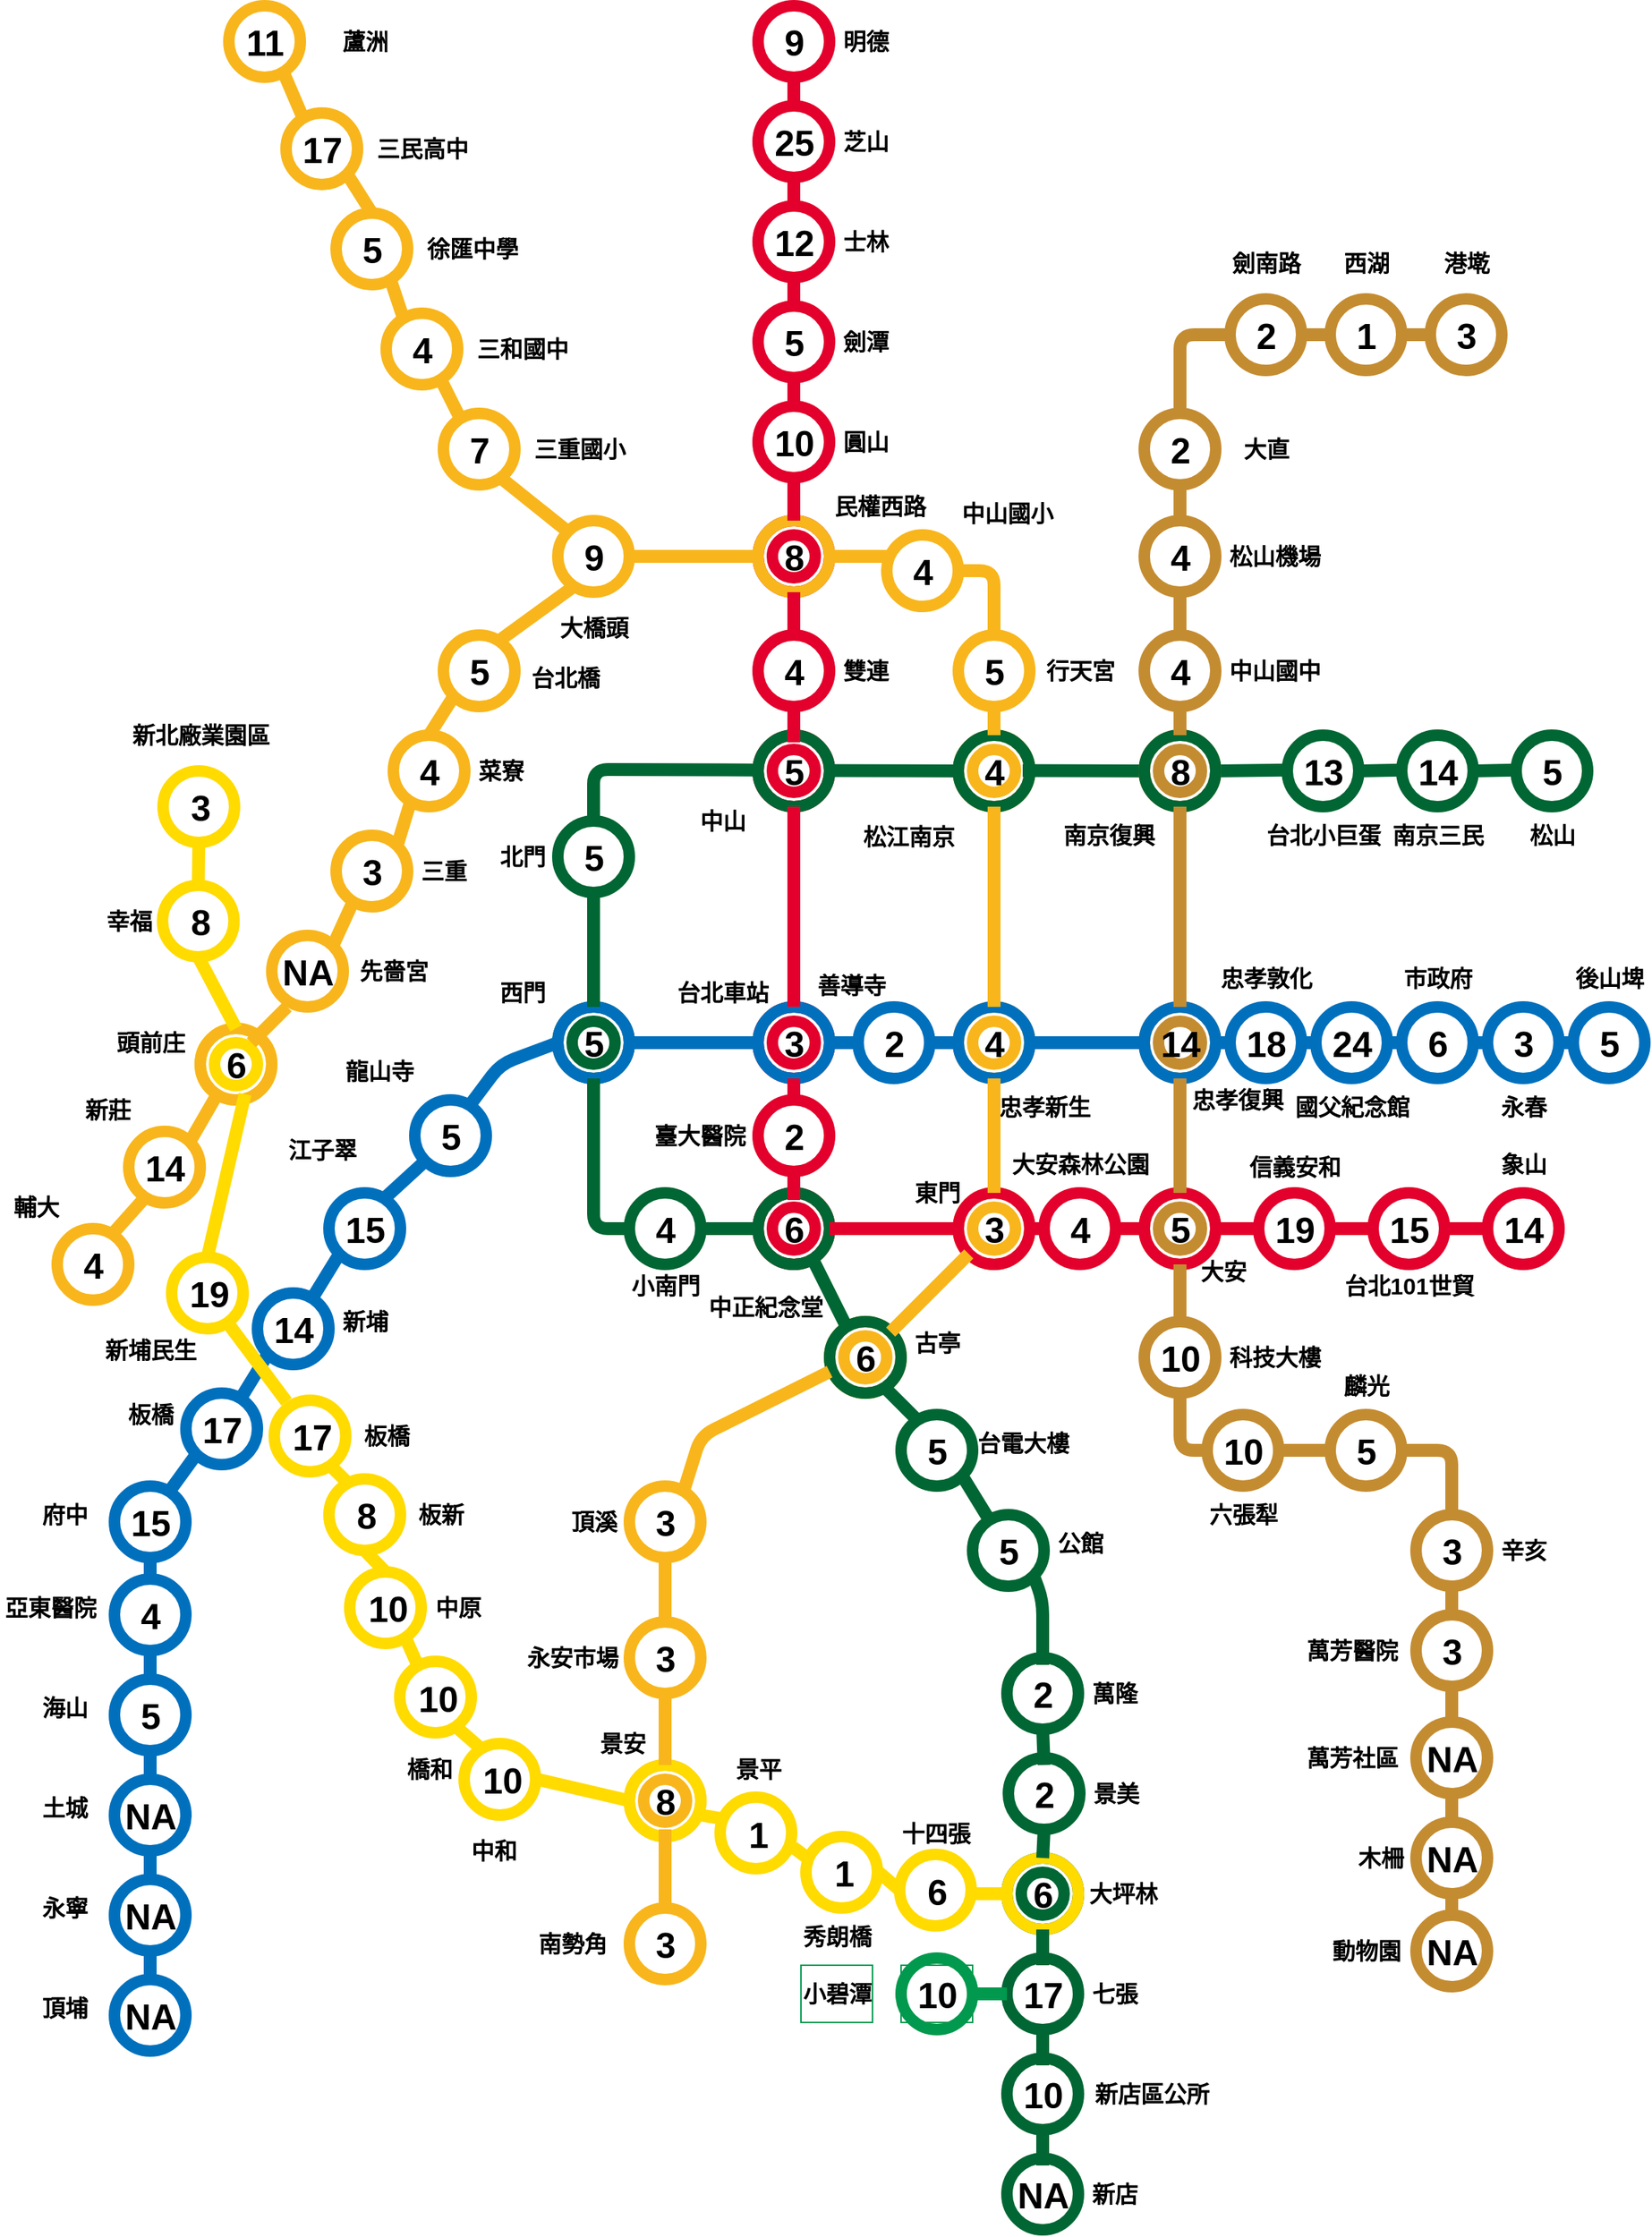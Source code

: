 <mxfile>
    <diagram id="cFukGXuPSFEaiK1elA0c" name="Page-1">
        <mxGraphModel dx="3307" dy="2346" grid="1" gridSize="10" guides="1" tooltips="1" connect="1" arrows="1" fold="1" page="1" pageScale="1" pageWidth="827" pageHeight="1169" math="0" shadow="0">
            <root>
                <mxCell id="0"/>
                <mxCell id="1" parent="0"/>
                <mxCell id="444" value="" style="ellipse;shape=doubleEllipse;whiteSpace=wrap;html=1;aspect=fixed;fontSize=16;strokeColor=#ffdb00;strokeWidth=8;fillColor=none;" vertex="1" parent="1">
                    <mxGeometry x="-150" y="445" width="50" height="50" as="geometry"/>
                </mxCell>
                <mxCell id="445" value="" style="ellipse;whiteSpace=wrap;html=1;aspect=fixed;strokeWidth=8;fillColor=none;strokeColor=#f8b61c;" vertex="1" parent="1">
                    <mxGeometry x="-150" y="445" width="50" height="50" as="geometry"/>
                </mxCell>
                <mxCell id="446" value="6" style="text;strokeColor=none;fillColor=none;html=1;fontSize=25;fontStyle=1;verticalAlign=middle;align=center;" vertex="1" parent="1">
                    <mxGeometry x="-150" y="450" width="50" height="40" as="geometry"/>
                </mxCell>
                <mxCell id="423" value="" style="ellipse;shape=doubleEllipse;whiteSpace=wrap;html=1;aspect=fixed;fontSize=16;strokeColor=#f8b61c;strokeWidth=8;fillColor=none;" vertex="1" parent="1">
                    <mxGeometry x="150" y="960" width="50" height="50" as="geometry"/>
                </mxCell>
                <mxCell id="424" value="" style="ellipse;whiteSpace=wrap;html=1;aspect=fixed;strokeWidth=8;fillColor=none;strokeColor=#ffdb00;" vertex="1" parent="1">
                    <mxGeometry x="150" y="960" width="50" height="50" as="geometry"/>
                </mxCell>
                <mxCell id="425" value="8" style="text;strokeColor=none;fillColor=none;html=1;fontSize=25;fontStyle=1;verticalAlign=middle;align=center;" vertex="1" parent="1">
                    <mxGeometry x="150" y="965" width="50" height="40" as="geometry"/>
                </mxCell>
                <mxCell id="411" value="" style="ellipse;shape=doubleEllipse;whiteSpace=wrap;html=1;aspect=fixed;fontSize=16;strokeColor=#006633;strokeWidth=8;fillColor=none;" vertex="1" parent="1">
                    <mxGeometry x="414" y="1025" width="50" height="50" as="geometry"/>
                </mxCell>
                <mxCell id="412" value="" style="ellipse;whiteSpace=wrap;html=1;aspect=fixed;strokeWidth=8;fillColor=none;strokeColor=#ffdb00;" vertex="1" parent="1">
                    <mxGeometry x="414" y="1025" width="50" height="50" as="geometry"/>
                </mxCell>
                <mxCell id="413" value="6" style="text;strokeColor=none;fillColor=none;html=1;fontSize=25;fontStyle=1;verticalAlign=middle;align=center;" vertex="1" parent="1">
                    <mxGeometry x="414" y="1030" width="50" height="40" as="geometry"/>
                </mxCell>
                <mxCell id="126" value="" style="ellipse;shape=doubleEllipse;whiteSpace=wrap;html=1;aspect=fixed;fontSize=16;strokeColor=#c48c31;strokeWidth=8;fillColor=none;" vertex="1" parent="1">
                    <mxGeometry x="510" y="430" width="50" height="50" as="geometry"/>
                </mxCell>
                <mxCell id="127" value="" style="ellipse;whiteSpace=wrap;html=1;aspect=fixed;strokeWidth=8;fillColor=none;strokeColor=#0070bd;" vertex="1" parent="1">
                    <mxGeometry x="510" y="430" width="50" height="50" as="geometry"/>
                </mxCell>
                <mxCell id="211" value="" style="ellipse;shape=doubleEllipse;whiteSpace=wrap;html=1;aspect=fixed;fontSize=16;strokeColor=#c48c31;strokeWidth=8;fillColor=none;" vertex="1" parent="1">
                    <mxGeometry x="510" y="560" width="50" height="50" as="geometry"/>
                </mxCell>
                <mxCell id="212" value="" style="ellipse;whiteSpace=wrap;html=1;aspect=fixed;strokeWidth=8;fillColor=none;strokeColor=#e3002c;" vertex="1" parent="1">
                    <mxGeometry x="510" y="560" width="50" height="50" as="geometry"/>
                </mxCell>
                <mxCell id="118" value="" style="ellipse;whiteSpace=wrap;html=1;aspect=fixed;strokeWidth=8;fillColor=none;strokeColor=#0070bd;" vertex="1" parent="1">
                    <mxGeometry x="310" y="430" width="50" height="50" as="geometry"/>
                </mxCell>
                <mxCell id="113" value="" style="ellipse;shape=doubleEllipse;whiteSpace=wrap;html=1;aspect=fixed;fontSize=16;strokeColor=#e3002c;strokeWidth=8;fillColor=none;" vertex="1" parent="1">
                    <mxGeometry x="240" y="430" width="50" height="50" as="geometry"/>
                </mxCell>
                <mxCell id="114" value="" style="ellipse;whiteSpace=wrap;html=1;aspect=fixed;strokeWidth=8;fillColor=none;strokeColor=#0070bd;" vertex="1" parent="1">
                    <mxGeometry x="240" y="430" width="50" height="50" as="geometry"/>
                </mxCell>
                <mxCell id="40" value="" style="ellipse;shape=doubleEllipse;whiteSpace=wrap;html=1;aspect=fixed;fontSize=16;strokeColor=#006633;strokeWidth=8;fillColor=none;" vertex="1" parent="1">
                    <mxGeometry x="100" y="430" width="50" height="50" as="geometry"/>
                </mxCell>
                <mxCell id="41" value="" style="ellipse;whiteSpace=wrap;html=1;aspect=fixed;strokeWidth=8;fillColor=none;strokeColor=#0070bd;" vertex="1" parent="1">
                    <mxGeometry x="100" y="430" width="50" height="50" as="geometry"/>
                </mxCell>
                <mxCell id="33" value="" style="ellipse;shape=doubleEllipse;whiteSpace=wrap;html=1;aspect=fixed;fontSize=16;strokeColor=#e3002c;strokeWidth=8;fillColor=none;" vertex="1" parent="1">
                    <mxGeometry x="240" y="240" width="50" height="50" as="geometry"/>
                </mxCell>
                <mxCell id="34" value="" style="ellipse;whiteSpace=wrap;html=1;aspect=fixed;strokeWidth=8;fillColor=none;strokeColor=#006633;" vertex="1" parent="1">
                    <mxGeometry x="240" y="240" width="50" height="50" as="geometry"/>
                </mxCell>
                <mxCell id="6" value="" style="group" vertex="1" connectable="0" parent="1">
                    <mxGeometry x="750" y="190" width="50" height="90" as="geometry"/>
                </mxCell>
                <mxCell id="3" value="" style="ellipse;whiteSpace=wrap;html=1;aspect=fixed;strokeWidth=8;fillColor=none;strokeColor=#006633;" vertex="1" parent="6">
                    <mxGeometry x="20" y="50" width="50" height="50" as="geometry"/>
                </mxCell>
                <mxCell id="5" value="5" style="text;strokeColor=none;fillColor=none;html=1;fontSize=25;fontStyle=1;verticalAlign=middle;align=center;" vertex="1" parent="6">
                    <mxGeometry x="20" y="55" width="50" height="40" as="geometry"/>
                </mxCell>
                <mxCell id="4" value="松山" style="text;strokeColor=none;fillColor=none;html=1;fontSize=16;fontStyle=1;verticalAlign=middle;align=center;" vertex="1" parent="1">
                    <mxGeometry x="770" y="290" width="50" height="40" as="geometry"/>
                </mxCell>
                <mxCell id="11" value="" style="group" vertex="1" connectable="0" parent="1">
                    <mxGeometry x="670" y="190" width="50" height="90" as="geometry"/>
                </mxCell>
                <mxCell id="12" value="" style="ellipse;whiteSpace=wrap;html=1;aspect=fixed;strokeWidth=8;fillColor=none;strokeColor=#006633;" vertex="1" parent="11">
                    <mxGeometry x="20" y="50" width="50" height="50" as="geometry"/>
                </mxCell>
                <mxCell id="13" value="14" style="text;strokeColor=none;fillColor=none;html=1;fontSize=25;fontStyle=1;verticalAlign=middle;align=center;" vertex="1" parent="11">
                    <mxGeometry x="20" y="55" width="50" height="40" as="geometry"/>
                </mxCell>
                <mxCell id="14" value="南京三民" style="text;strokeColor=none;fillColor=none;html=1;fontSize=16;fontStyle=1;verticalAlign=middle;align=center;" vertex="1" parent="1">
                    <mxGeometry x="690" y="290" width="50" height="40" as="geometry"/>
                </mxCell>
                <mxCell id="15" value="" style="group" vertex="1" connectable="0" parent="1">
                    <mxGeometry x="590" y="190" width="50" height="90" as="geometry"/>
                </mxCell>
                <mxCell id="16" value="" style="ellipse;whiteSpace=wrap;html=1;aspect=fixed;strokeWidth=8;fillColor=none;strokeColor=#006633;" vertex="1" parent="15">
                    <mxGeometry x="20" y="50" width="50" height="50" as="geometry"/>
                </mxCell>
                <mxCell id="17" value="13" style="text;strokeColor=none;fillColor=none;html=1;fontSize=25;fontStyle=1;verticalAlign=middle;align=center;" vertex="1" parent="15">
                    <mxGeometry x="20" y="55" width="50" height="40" as="geometry"/>
                </mxCell>
                <mxCell id="18" value="台北小巨蛋" style="text;strokeColor=none;fillColor=none;html=1;fontSize=16;fontStyle=1;verticalAlign=middle;align=center;" vertex="1" parent="1">
                    <mxGeometry x="610" y="290" width="50" height="40" as="geometry"/>
                </mxCell>
                <mxCell id="23" value="" style="group" vertex="1" connectable="0" parent="1">
                    <mxGeometry x="380" y="200" width="110" height="130" as="geometry"/>
                </mxCell>
                <mxCell id="19" value="" style="group" vertex="1" connectable="0" parent="23">
                    <mxGeometry width="110" height="91" as="geometry"/>
                </mxCell>
                <mxCell id="26" value="" style="ellipse;shape=doubleEllipse;whiteSpace=wrap;html=1;aspect=fixed;fontSize=16;strokeColor=#f8b61c;strokeWidth=8;fillColor=none;" vertex="1" parent="19">
                    <mxGeometry y="40" width="50" height="50" as="geometry"/>
                </mxCell>
                <mxCell id="20" value="" style="ellipse;whiteSpace=wrap;html=1;aspect=fixed;strokeWidth=8;fillColor=none;strokeColor=#006633;" vertex="1" parent="19">
                    <mxGeometry y="40" width="50" height="50" as="geometry"/>
                </mxCell>
                <mxCell id="21" value="4" style="text;strokeColor=none;fillColor=none;html=1;fontSize=25;fontStyle=1;verticalAlign=middle;align=center;" vertex="1" parent="19">
                    <mxGeometry y="45" width="50" height="40" as="geometry"/>
                </mxCell>
                <mxCell id="35" value="5" style="text;strokeColor=none;fillColor=none;html=1;fontSize=25;fontStyle=1;verticalAlign=middle;align=center;" vertex="1" parent="1">
                    <mxGeometry x="240" y="245" width="50" height="40" as="geometry"/>
                </mxCell>
                <mxCell id="36" value="中山" style="text;strokeColor=none;fillColor=none;html=1;fontSize=16;fontStyle=1;verticalAlign=middle;align=center;" vertex="1" parent="1">
                    <mxGeometry x="190" y="280" width="50" height="40" as="geometry"/>
                </mxCell>
                <mxCell id="37" value="" style="ellipse;whiteSpace=wrap;html=1;aspect=fixed;strokeWidth=8;fillColor=none;strokeColor=#006633;" vertex="1" parent="1">
                    <mxGeometry x="100" y="300" width="50" height="50" as="geometry"/>
                </mxCell>
                <mxCell id="38" value="5" style="text;strokeColor=none;fillColor=none;html=1;fontSize=25;fontStyle=1;verticalAlign=middle;align=center;" vertex="1" parent="1">
                    <mxGeometry x="100" y="305" width="50" height="40" as="geometry"/>
                </mxCell>
                <mxCell id="39" value="北門" style="text;strokeColor=none;fillColor=none;html=1;fontSize=16;fontStyle=1;verticalAlign=middle;align=center;" vertex="1" parent="1">
                    <mxGeometry x="50" y="305" width="50" height="40" as="geometry"/>
                </mxCell>
                <mxCell id="42" value="5" style="text;strokeColor=none;fillColor=none;html=1;fontSize=25;fontStyle=1;verticalAlign=middle;align=center;" vertex="1" parent="1">
                    <mxGeometry x="100" y="435" width="50" height="40" as="geometry"/>
                </mxCell>
                <mxCell id="43" value="西門" style="text;strokeColor=none;fillColor=none;html=1;fontSize=16;fontStyle=1;verticalAlign=middle;align=center;" vertex="1" parent="1">
                    <mxGeometry x="50" y="400" width="50" height="40" as="geometry"/>
                </mxCell>
                <mxCell id="44" value="" style="ellipse;whiteSpace=wrap;html=1;aspect=fixed;strokeWidth=8;fillColor=none;strokeColor=#006633;" vertex="1" parent="1">
                    <mxGeometry x="150" y="560" width="50" height="50" as="geometry"/>
                </mxCell>
                <mxCell id="45" value="4" style="text;strokeColor=none;fillColor=none;html=1;fontSize=25;fontStyle=1;verticalAlign=middle;align=center;" vertex="1" parent="1">
                    <mxGeometry x="150" y="565" width="50" height="40" as="geometry"/>
                </mxCell>
                <mxCell id="46" value="小南門" style="text;strokeColor=none;fillColor=none;html=1;fontSize=16;fontStyle=1;verticalAlign=middle;align=center;" vertex="1" parent="1">
                    <mxGeometry x="150" y="605" width="50" height="40" as="geometry"/>
                </mxCell>
                <mxCell id="47" value="" style="ellipse;shape=doubleEllipse;whiteSpace=wrap;html=1;aspect=fixed;fontSize=16;strokeColor=#e3002c;strokeWidth=8;fillColor=none;" vertex="1" parent="1">
                    <mxGeometry x="240" y="560" width="50" height="50" as="geometry"/>
                </mxCell>
                <mxCell id="48" value="" style="ellipse;whiteSpace=wrap;html=1;aspect=fixed;strokeWidth=8;fillColor=none;strokeColor=#006633;" vertex="1" parent="1">
                    <mxGeometry x="240" y="560" width="50" height="50" as="geometry"/>
                </mxCell>
                <mxCell id="49" value="6" style="text;strokeColor=none;fillColor=none;html=1;fontSize=25;fontStyle=1;verticalAlign=middle;align=center;" vertex="1" parent="1">
                    <mxGeometry x="240" y="565" width="50" height="40" as="geometry"/>
                </mxCell>
                <mxCell id="50" value="中正紀念堂" style="text;strokeColor=none;fillColor=none;html=1;fontSize=16;fontStyle=1;verticalAlign=middle;align=center;" vertex="1" parent="1">
                    <mxGeometry x="220" y="620" width="50" height="40" as="geometry"/>
                </mxCell>
                <mxCell id="51" value="" style="group" vertex="1" connectable="0" parent="1">
                    <mxGeometry x="290" y="610" width="50" height="130" as="geometry"/>
                </mxCell>
                <mxCell id="52" value="" style="group" vertex="1" connectable="0" parent="51">
                    <mxGeometry width="50" height="91" as="geometry"/>
                </mxCell>
                <mxCell id="53" value="" style="ellipse;shape=doubleEllipse;whiteSpace=wrap;html=1;aspect=fixed;fontSize=16;strokeColor=#f8b61c;strokeWidth=8;fillColor=none;" vertex="1" parent="52">
                    <mxGeometry y="40" width="50" height="50" as="geometry"/>
                </mxCell>
                <mxCell id="54" value="" style="ellipse;whiteSpace=wrap;html=1;aspect=fixed;strokeWidth=8;fillColor=none;strokeColor=#006633;" vertex="1" parent="52">
                    <mxGeometry y="40" width="50" height="50" as="geometry"/>
                </mxCell>
                <mxCell id="55" value="6" style="text;strokeColor=none;fillColor=none;html=1;fontSize=25;fontStyle=1;verticalAlign=middle;align=center;" vertex="1" parent="52">
                    <mxGeometry y="45" width="50" height="40" as="geometry"/>
                </mxCell>
                <mxCell id="57" value="" style="ellipse;whiteSpace=wrap;html=1;aspect=fixed;strokeWidth=8;fillColor=none;strokeColor=#006633;" vertex="1" parent="1">
                    <mxGeometry x="340" y="715" width="50" height="50" as="geometry"/>
                </mxCell>
                <mxCell id="58" value="5" style="text;strokeColor=none;fillColor=none;html=1;fontSize=25;fontStyle=1;verticalAlign=middle;align=center;" vertex="1" parent="1">
                    <mxGeometry x="340" y="720" width="50" height="40" as="geometry"/>
                </mxCell>
                <mxCell id="59" value="台電大樓" style="text;strokeColor=none;fillColor=none;html=1;fontSize=16;fontStyle=1;verticalAlign=middle;align=center;" vertex="1" parent="1">
                    <mxGeometry x="400" y="715" width="50" height="40" as="geometry"/>
                </mxCell>
                <mxCell id="60" value="" style="ellipse;whiteSpace=wrap;html=1;aspect=fixed;strokeWidth=8;fillColor=none;strokeColor=#006633;" vertex="1" parent="1">
                    <mxGeometry x="390" y="785" width="50" height="50" as="geometry"/>
                </mxCell>
                <mxCell id="61" value="5" style="text;strokeColor=none;fillColor=none;html=1;fontSize=25;fontStyle=1;verticalAlign=middle;align=center;" vertex="1" parent="1">
                    <mxGeometry x="390" y="790" width="50" height="40" as="geometry"/>
                </mxCell>
                <mxCell id="62" value="公館" style="text;strokeColor=none;fillColor=none;html=1;fontSize=16;fontStyle=1;verticalAlign=middle;align=center;" vertex="1" parent="1">
                    <mxGeometry x="440" y="785" width="50" height="40" as="geometry"/>
                </mxCell>
                <mxCell id="66" value="" style="ellipse;whiteSpace=wrap;html=1;aspect=fixed;strokeWidth=8;fillColor=none;strokeColor=#006633;" vertex="1" parent="1">
                    <mxGeometry x="414" y="885" width="50" height="50" as="geometry"/>
                </mxCell>
                <mxCell id="67" value="2" style="text;strokeColor=none;fillColor=none;html=1;fontSize=25;fontStyle=1;verticalAlign=middle;align=center;" vertex="1" parent="1">
                    <mxGeometry x="414" y="890" width="50" height="40" as="geometry"/>
                </mxCell>
                <mxCell id="68" value="萬隆" style="text;strokeColor=none;fillColor=none;html=1;fontSize=16;fontStyle=1;verticalAlign=middle;align=center;" vertex="1" parent="1">
                    <mxGeometry x="464" y="890" width="50" height="40" as="geometry"/>
                </mxCell>
                <mxCell id="69" value="" style="ellipse;whiteSpace=wrap;html=1;aspect=fixed;strokeWidth=8;fillColor=none;strokeColor=#006633;" vertex="1" parent="1">
                    <mxGeometry x="415" y="955" width="50" height="50" as="geometry"/>
                </mxCell>
                <mxCell id="70" value="2" style="text;strokeColor=none;fillColor=none;html=1;fontSize=25;fontStyle=1;verticalAlign=middle;align=center;" vertex="1" parent="1">
                    <mxGeometry x="415" y="960" width="50" height="40" as="geometry"/>
                </mxCell>
                <mxCell id="71" value="景美" style="text;strokeColor=none;fillColor=none;html=1;fontSize=16;fontStyle=1;verticalAlign=middle;align=center;" vertex="1" parent="1">
                    <mxGeometry x="465" y="960" width="50" height="40" as="geometry"/>
                </mxCell>
                <mxCell id="56" value="古亭" style="text;strokeColor=none;fillColor=none;html=1;fontSize=16;fontStyle=1;verticalAlign=middle;align=center;" vertex="1" parent="1">
                    <mxGeometry x="340" y="645" width="50" height="40" as="geometry"/>
                </mxCell>
                <mxCell id="74" value="大坪林" style="text;strokeColor=none;fillColor=none;html=1;fontSize=16;fontStyle=1;verticalAlign=middle;align=center;" vertex="1" parent="1">
                    <mxGeometry x="470" y="1030" width="50" height="40" as="geometry"/>
                </mxCell>
                <mxCell id="75" value="" style="ellipse;whiteSpace=wrap;html=1;aspect=fixed;strokeWidth=8;fillColor=none;strokeColor=#006633;" vertex="1" parent="1">
                    <mxGeometry x="414" y="1095" width="50" height="50" as="geometry"/>
                </mxCell>
                <mxCell id="76" value="17" style="text;strokeColor=none;fillColor=none;html=1;fontSize=25;fontStyle=1;verticalAlign=middle;align=center;" vertex="1" parent="1">
                    <mxGeometry x="414" y="1100" width="50" height="40" as="geometry"/>
                </mxCell>
                <mxCell id="77" value="七張" style="text;strokeColor=none;fillColor=none;html=1;fontSize=16;fontStyle=1;verticalAlign=middle;align=center;" vertex="1" parent="1">
                    <mxGeometry x="464" y="1100" width="50" height="40" as="geometry"/>
                </mxCell>
                <mxCell id="78" value="" style="ellipse;whiteSpace=wrap;html=1;aspect=fixed;strokeWidth=8;fillColor=none;strokeColor=#006633;" vertex="1" parent="1">
                    <mxGeometry x="414" y="1165" width="50" height="50" as="geometry"/>
                </mxCell>
                <mxCell id="79" value="10" style="text;strokeColor=none;fillColor=none;html=1;fontSize=25;fontStyle=1;verticalAlign=middle;align=center;" vertex="1" parent="1">
                    <mxGeometry x="414" y="1170" width="50" height="40" as="geometry"/>
                </mxCell>
                <mxCell id="80" value="新店區公所" style="text;strokeColor=none;fillColor=none;html=1;fontSize=16;fontStyle=1;verticalAlign=middle;align=center;" vertex="1" parent="1">
                    <mxGeometry x="490" y="1170" width="50" height="40" as="geometry"/>
                </mxCell>
                <mxCell id="81" value="" style="ellipse;whiteSpace=wrap;html=1;aspect=fixed;strokeWidth=8;fillColor=none;strokeColor=#006633;" vertex="1" parent="1">
                    <mxGeometry x="414" y="1235" width="50" height="50" as="geometry"/>
                </mxCell>
                <mxCell id="82" value="NA" style="text;strokeColor=none;fillColor=none;html=1;fontSize=25;fontStyle=1;verticalAlign=middle;align=center;" vertex="1" parent="1">
                    <mxGeometry x="414" y="1240" width="50" height="40" as="geometry"/>
                </mxCell>
                <mxCell id="83" value="新店" style="text;strokeColor=none;fillColor=none;html=1;fontSize=16;fontStyle=1;verticalAlign=middle;align=center;" vertex="1" parent="1">
                    <mxGeometry x="464" y="1240" width="50" height="40" as="geometry"/>
                </mxCell>
                <mxCell id="84" value="" style="ellipse;whiteSpace=wrap;html=1;aspect=fixed;strokeWidth=8;fillColor=none;strokeColor=#00994D;" vertex="1" parent="1">
                    <mxGeometry x="340" y="1095" width="50" height="50" as="geometry"/>
                </mxCell>
                <mxCell id="85" value="10" style="text;strokeColor=#00994D;fillColor=none;html=1;fontSize=25;fontStyle=1;verticalAlign=middle;align=center;" vertex="1" parent="1">
                    <mxGeometry x="340" y="1100" width="50" height="40" as="geometry"/>
                </mxCell>
                <mxCell id="86" value="小碧潭" style="text;strokeColor=#00994D;fillColor=none;html=1;fontSize=16;fontStyle=1;verticalAlign=middle;align=center;" vertex="1" parent="1">
                    <mxGeometry x="270" y="1100" width="50" height="40" as="geometry"/>
                </mxCell>
                <mxCell id="88" value="" style="endArrow=none;html=1;fontSize=16;strokeWidth=9;strokeColor=#006633;" edge="1" parent="1">
                    <mxGeometry width="50" height="50" relative="1" as="geometry">
                        <mxPoint x="770" y="264.38" as="sourcePoint"/>
                        <mxPoint x="740" y="265" as="targetPoint"/>
                    </mxGeometry>
                </mxCell>
                <mxCell id="91" value="" style="endArrow=none;html=1;fontSize=16;strokeWidth=9;strokeColor=#006633;" edge="1" parent="1">
                    <mxGeometry width="50" height="50" relative="1" as="geometry">
                        <mxPoint x="610" y="264.38" as="sourcePoint"/>
                        <mxPoint x="560" y="265" as="targetPoint"/>
                    </mxGeometry>
                </mxCell>
                <mxCell id="92" value="" style="endArrow=none;html=1;fontSize=16;strokeWidth=9;strokeColor=#006633;" edge="1" parent="1">
                    <mxGeometry width="50" height="50" relative="1" as="geometry">
                        <mxPoint x="690" y="264.38" as="sourcePoint"/>
                        <mxPoint x="660" y="265" as="targetPoint"/>
                    </mxGeometry>
                </mxCell>
                <mxCell id="93" value="" style="endArrow=none;html=1;fontSize=16;strokeWidth=9;strokeColor=#006633;exitX=0;exitY=0.5;exitDx=0;exitDy=0;" edge="1" parent="1" source="30">
                    <mxGeometry width="50" height="50" relative="1" as="geometry">
                        <mxPoint x="485" y="264.38" as="sourcePoint"/>
                        <mxPoint x="425" y="264.76" as="targetPoint"/>
                    </mxGeometry>
                </mxCell>
                <mxCell id="94" value="" style="endArrow=none;html=1;fontSize=16;strokeWidth=9;strokeColor=#006633;exitX=0;exitY=0.5;exitDx=0;exitDy=0;" edge="1" parent="1" source="20">
                    <mxGeometry width="50" height="50" relative="1" as="geometry">
                        <mxPoint x="350" y="264.38" as="sourcePoint"/>
                        <mxPoint x="290" y="264.76" as="targetPoint"/>
                    </mxGeometry>
                </mxCell>
                <mxCell id="95" value="" style="endArrow=none;html=1;fontSize=16;strokeWidth=9;strokeColor=#006633;entryX=0.5;entryY=0;entryDx=0;entryDy=0;" edge="1" parent="1" target="37">
                    <mxGeometry width="50" height="50" relative="1" as="geometry">
                        <mxPoint x="240" y="264.38" as="sourcePoint"/>
                        <mxPoint x="180" y="264.76" as="targetPoint"/>
                        <Array as="points">
                            <mxPoint x="125" y="264"/>
                        </Array>
                    </mxGeometry>
                </mxCell>
                <mxCell id="96" value="" style="endArrow=none;html=1;fontSize=16;strokeWidth=9;strokeColor=#006633;entryX=0.5;entryY=1;entryDx=0;entryDy=0;" edge="1" parent="1" source="41" target="37">
                    <mxGeometry width="50" height="50" relative="1" as="geometry">
                        <mxPoint x="220" y="370" as="sourcePoint"/>
                        <mxPoint x="160" y="370.38" as="targetPoint"/>
                    </mxGeometry>
                </mxCell>
                <mxCell id="97" value="" style="endArrow=none;html=1;fontSize=16;strokeWidth=9;strokeColor=#006633;entryX=0.5;entryY=1;entryDx=0;entryDy=0;exitX=0;exitY=0.5;exitDx=0;exitDy=0;" edge="1" parent="1" source="45" target="41">
                    <mxGeometry width="50" height="50" relative="1" as="geometry">
                        <mxPoint x="730" y="370" as="sourcePoint"/>
                        <mxPoint x="670" y="370.38" as="targetPoint"/>
                        <Array as="points">
                            <mxPoint x="125" y="585"/>
                        </Array>
                    </mxGeometry>
                </mxCell>
                <mxCell id="98" value="" style="endArrow=none;html=1;fontSize=16;strokeWidth=9;strokeColor=#006633;entryX=1;entryY=0.5;entryDx=0;entryDy=0;exitX=0;exitY=0.5;exitDx=0;exitDy=0;" edge="1" parent="1" source="49" target="44">
                    <mxGeometry width="50" height="50" relative="1" as="geometry">
                        <mxPoint x="730" y="395" as="sourcePoint"/>
                        <mxPoint x="670" y="395.38" as="targetPoint"/>
                    </mxGeometry>
                </mxCell>
                <mxCell id="99" value="" style="endArrow=none;html=1;fontSize=16;strokeWidth=9;strokeColor=#006633;exitX=0.25;exitY=0;exitDx=0;exitDy=0;entryX=0.75;entryY=1;entryDx=0;entryDy=0;" edge="1" parent="1" source="55" target="49">
                    <mxGeometry width="50" height="50" relative="1" as="geometry">
                        <mxPoint x="730" y="395" as="sourcePoint"/>
                        <mxPoint x="280" y="615" as="targetPoint"/>
                    </mxGeometry>
                </mxCell>
                <mxCell id="100" value="" style="endArrow=none;html=1;fontSize=16;strokeWidth=9;strokeColor=#006633;entryX=0.75;entryY=1;entryDx=0;entryDy=0;exitX=0.25;exitY=0;exitDx=0;exitDy=0;" edge="1" parent="1" source="58" target="55">
                    <mxGeometry width="50" height="50" relative="1" as="geometry">
                        <mxPoint x="730" y="395" as="sourcePoint"/>
                        <mxPoint x="670" y="395.38" as="targetPoint"/>
                    </mxGeometry>
                </mxCell>
                <mxCell id="101" value="" style="endArrow=none;html=1;fontSize=16;strokeWidth=9;strokeColor=#006633;entryX=1;entryY=1;entryDx=0;entryDy=0;exitX=0.25;exitY=0;exitDx=0;exitDy=0;" edge="1" parent="1" source="61" target="57">
                    <mxGeometry width="50" height="50" relative="1" as="geometry">
                        <mxPoint x="690" y="885.0" as="sourcePoint"/>
                        <mxPoint x="630" y="885.38" as="targetPoint"/>
                    </mxGeometry>
                </mxCell>
                <mxCell id="102" value="" style="endArrow=none;html=1;fontSize=16;strokeWidth=9;strokeColor=#006633;entryX=1;entryY=1;entryDx=0;entryDy=0;exitX=0.5;exitY=0;exitDx=0;exitDy=0;" edge="1" parent="1" source="67" target="60">
                    <mxGeometry width="50" height="50" relative="1" as="geometry">
                        <mxPoint x="690" y="885.0" as="sourcePoint"/>
                        <mxPoint x="630" y="885.38" as="targetPoint"/>
                        <Array as="points">
                            <mxPoint x="439" y="845"/>
                        </Array>
                    </mxGeometry>
                </mxCell>
                <mxCell id="103" value="" style="endArrow=none;html=1;fontSize=16;strokeWidth=9;strokeColor=#006633;entryX=0.5;entryY=1;entryDx=0;entryDy=0;exitX=0.5;exitY=0;exitDx=0;exitDy=0;" edge="1" parent="1" source="70" target="66">
                    <mxGeometry width="50" height="50" relative="1" as="geometry">
                        <mxPoint x="690" y="885.0" as="sourcePoint"/>
                        <mxPoint x="630" y="885.38" as="targetPoint"/>
                    </mxGeometry>
                </mxCell>
                <mxCell id="104" value="" style="endArrow=none;html=1;fontSize=16;strokeWidth=9;strokeColor=#006633;entryX=0.5;entryY=1;entryDx=0;entryDy=0;exitX=0.5;exitY=0;exitDx=0;exitDy=0;" edge="1" parent="1" target="69">
                    <mxGeometry width="50" height="50" relative="1" as="geometry">
                        <mxPoint x="439" y="1025" as="sourcePoint"/>
                        <mxPoint x="630" y="885.38" as="targetPoint"/>
                    </mxGeometry>
                </mxCell>
                <mxCell id="105" value="" style="endArrow=none;html=1;fontSize=16;strokeWidth=9;strokeColor=#006633;entryX=0.5;entryY=1;entryDx=0;entryDy=0;exitX=0.5;exitY=0;exitDx=0;exitDy=0;" edge="1" parent="1" source="76">
                    <mxGeometry width="50" height="50" relative="1" as="geometry">
                        <mxPoint x="690" y="885.0" as="sourcePoint"/>
                        <mxPoint x="439" y="1075" as="targetPoint"/>
                    </mxGeometry>
                </mxCell>
                <mxCell id="106" value="" style="endArrow=none;html=1;fontSize=16;strokeWidth=9;strokeColor=#006633;entryX=0.5;entryY=1;entryDx=0;entryDy=0;exitX=0.5;exitY=0;exitDx=0;exitDy=0;" edge="1" parent="1" source="79" target="75">
                    <mxGeometry width="50" height="50" relative="1" as="geometry">
                        <mxPoint x="690" y="885.0" as="sourcePoint"/>
                        <mxPoint x="630" y="885.38" as="targetPoint"/>
                    </mxGeometry>
                </mxCell>
                <mxCell id="107" value="" style="endArrow=none;html=1;fontSize=16;strokeWidth=9;strokeColor=#006633;entryX=0.5;entryY=1;entryDx=0;entryDy=0;exitX=0.5;exitY=0;exitDx=0;exitDy=0;" edge="1" parent="1" source="82" target="78">
                    <mxGeometry width="50" height="50" relative="1" as="geometry">
                        <mxPoint x="690" y="885.0" as="sourcePoint"/>
                        <mxPoint x="630" y="885.38" as="targetPoint"/>
                    </mxGeometry>
                </mxCell>
                <mxCell id="108" value="" style="endArrow=none;html=1;fontSize=16;strokeWidth=9;strokeColor=#00994D;entryX=1;entryY=0.5;entryDx=0;entryDy=0;exitX=0;exitY=0.5;exitDx=0;exitDy=0;" edge="1" parent="1" source="76" target="84">
                    <mxGeometry width="50" height="50" relative="1" as="geometry">
                        <mxPoint x="690" y="885.0" as="sourcePoint"/>
                        <mxPoint x="630" y="885.38" as="targetPoint"/>
                    </mxGeometry>
                </mxCell>
                <mxCell id="115" value="3" style="text;strokeColor=none;fillColor=none;html=1;fontSize=25;fontStyle=1;verticalAlign=middle;align=center;" vertex="1" parent="1">
                    <mxGeometry x="240" y="435" width="50" height="40" as="geometry"/>
                </mxCell>
                <mxCell id="116" value="台北車站" style="text;strokeColor=none;fillColor=none;html=1;fontSize=16;fontStyle=1;verticalAlign=middle;align=center;" vertex="1" parent="1">
                    <mxGeometry x="190" y="400" width="50" height="40" as="geometry"/>
                </mxCell>
                <mxCell id="119" value="2" style="text;strokeColor=none;fillColor=none;html=1;fontSize=25;fontStyle=1;verticalAlign=middle;align=center;" vertex="1" parent="1">
                    <mxGeometry x="310" y="435" width="50" height="40" as="geometry"/>
                </mxCell>
                <mxCell id="120" value="善導寺" style="text;strokeColor=none;fillColor=none;html=1;fontSize=16;fontStyle=1;verticalAlign=middle;align=center;" vertex="1" parent="1">
                    <mxGeometry x="280" y="395" width="50" height="40" as="geometry"/>
                </mxCell>
                <mxCell id="122" value="" style="ellipse;shape=doubleEllipse;whiteSpace=wrap;html=1;aspect=fixed;fontSize=16;strokeColor=#f8b61c;strokeWidth=8;fillColor=none;" vertex="1" parent="1">
                    <mxGeometry x="380" y="430" width="50" height="50" as="geometry"/>
                </mxCell>
                <mxCell id="123" value="" style="ellipse;whiteSpace=wrap;html=1;aspect=fixed;strokeWidth=8;fillColor=none;strokeColor=#0070bd;" vertex="1" parent="1">
                    <mxGeometry x="380" y="430" width="50" height="50" as="geometry"/>
                </mxCell>
                <mxCell id="124" value="4" style="text;strokeColor=none;fillColor=none;html=1;fontSize=25;fontStyle=1;verticalAlign=middle;align=center;" vertex="1" parent="1">
                    <mxGeometry x="380" y="435" width="50" height="40" as="geometry"/>
                </mxCell>
                <mxCell id="125" value="忠孝新生" style="text;strokeColor=none;fillColor=none;html=1;fontSize=16;fontStyle=1;verticalAlign=middle;align=center;" vertex="1" parent="1">
                    <mxGeometry x="415" y="480" width="50" height="40" as="geometry"/>
                </mxCell>
                <mxCell id="128" value="14" style="text;strokeColor=none;fillColor=none;html=1;fontSize=25;fontStyle=1;verticalAlign=middle;align=center;" vertex="1" parent="1">
                    <mxGeometry x="510" y="435" width="50" height="40" as="geometry"/>
                </mxCell>
                <mxCell id="129" value="忠孝復興" style="text;strokeColor=none;fillColor=none;html=1;fontSize=16;fontStyle=1;verticalAlign=middle;align=center;" vertex="1" parent="1">
                    <mxGeometry x="550" y="475" width="50" height="40" as="geometry"/>
                </mxCell>
                <mxCell id="130" value="" style="ellipse;whiteSpace=wrap;html=1;aspect=fixed;strokeWidth=8;fillColor=none;strokeColor=#0070bd;" vertex="1" parent="1">
                    <mxGeometry x="570" y="430" width="50" height="50" as="geometry"/>
                </mxCell>
                <mxCell id="131" value="18" style="text;strokeColor=none;fillColor=none;html=1;fontSize=25;fontStyle=1;verticalAlign=middle;align=center;" vertex="1" parent="1">
                    <mxGeometry x="570" y="435" width="50" height="40" as="geometry"/>
                </mxCell>
                <mxCell id="132" value="忠孝敦化" style="text;strokeColor=none;fillColor=none;html=1;fontSize=16;fontStyle=1;verticalAlign=middle;align=center;" vertex="1" parent="1">
                    <mxGeometry x="570" y="390" width="50" height="40" as="geometry"/>
                </mxCell>
                <mxCell id="133" value="" style="ellipse;whiteSpace=wrap;html=1;aspect=fixed;strokeWidth=8;fillColor=none;strokeColor=#0070bd;" vertex="1" parent="1">
                    <mxGeometry x="630" y="430" width="50" height="50" as="geometry"/>
                </mxCell>
                <mxCell id="134" value="24" style="text;strokeColor=none;fillColor=none;html=1;fontSize=25;fontStyle=1;verticalAlign=middle;align=center;" vertex="1" parent="1">
                    <mxGeometry x="630" y="435" width="50" height="40" as="geometry"/>
                </mxCell>
                <mxCell id="135" value="國父紀念館" style="text;strokeColor=none;fillColor=none;html=1;fontSize=16;fontStyle=1;verticalAlign=middle;align=center;" vertex="1" parent="1">
                    <mxGeometry x="630" y="480" width="50" height="40" as="geometry"/>
                </mxCell>
                <mxCell id="136" value="" style="ellipse;whiteSpace=wrap;html=1;aspect=fixed;strokeWidth=8;fillColor=none;strokeColor=#0070bd;" vertex="1" parent="1">
                    <mxGeometry x="690" y="430" width="50" height="50" as="geometry"/>
                </mxCell>
                <mxCell id="137" value="6" style="text;strokeColor=none;fillColor=none;html=1;fontSize=25;fontStyle=1;verticalAlign=middle;align=center;" vertex="1" parent="1">
                    <mxGeometry x="690" y="435" width="50" height="40" as="geometry"/>
                </mxCell>
                <mxCell id="138" value="市政府" style="text;strokeColor=none;fillColor=none;html=1;fontSize=16;fontStyle=1;verticalAlign=middle;align=center;" vertex="1" parent="1">
                    <mxGeometry x="690" y="390" width="50" height="40" as="geometry"/>
                </mxCell>
                <mxCell id="139" value="" style="ellipse;whiteSpace=wrap;html=1;aspect=fixed;strokeWidth=8;fillColor=none;strokeColor=#0070bd;" vertex="1" parent="1">
                    <mxGeometry x="750" y="430" width="50" height="50" as="geometry"/>
                </mxCell>
                <mxCell id="140" value="3" style="text;strokeColor=none;fillColor=none;html=1;fontSize=25;fontStyle=1;verticalAlign=middle;align=center;" vertex="1" parent="1">
                    <mxGeometry x="750" y="435" width="50" height="40" as="geometry"/>
                </mxCell>
                <mxCell id="141" value="永春" style="text;strokeColor=none;fillColor=none;html=1;fontSize=16;fontStyle=1;verticalAlign=middle;align=center;" vertex="1" parent="1">
                    <mxGeometry x="750" y="480" width="50" height="40" as="geometry"/>
                </mxCell>
                <mxCell id="142" value="" style="ellipse;whiteSpace=wrap;html=1;aspect=fixed;strokeWidth=8;fillColor=none;strokeColor=#0070bd;" vertex="1" parent="1">
                    <mxGeometry x="810" y="430" width="50" height="50" as="geometry"/>
                </mxCell>
                <mxCell id="143" value="5" style="text;strokeColor=none;fillColor=none;html=1;fontSize=25;fontStyle=1;verticalAlign=middle;align=center;" vertex="1" parent="1">
                    <mxGeometry x="810" y="435" width="50" height="40" as="geometry"/>
                </mxCell>
                <mxCell id="144" value="後山埤" style="text;strokeColor=none;fillColor=none;html=1;fontSize=16;fontStyle=1;verticalAlign=middle;align=center;" vertex="1" parent="1">
                    <mxGeometry x="810" y="390" width="50" height="40" as="geometry"/>
                </mxCell>
                <mxCell id="145" value="" style="ellipse;whiteSpace=wrap;html=1;aspect=fixed;strokeWidth=8;fillColor=none;strokeColor=#0070bd;" vertex="1" parent="1">
                    <mxGeometry y="495" width="50" height="50" as="geometry"/>
                </mxCell>
                <mxCell id="146" value="5" style="text;strokeColor=none;fillColor=none;html=1;fontSize=25;fontStyle=1;verticalAlign=middle;align=center;" vertex="1" parent="1">
                    <mxGeometry y="500" width="50" height="40" as="geometry"/>
                </mxCell>
                <mxCell id="147" value="龍山寺" style="text;strokeColor=none;fillColor=none;html=1;fontSize=16;fontStyle=1;verticalAlign=middle;align=center;" vertex="1" parent="1">
                    <mxGeometry x="-50" y="455" width="50" height="40" as="geometry"/>
                </mxCell>
                <mxCell id="148" value="" style="ellipse;whiteSpace=wrap;html=1;aspect=fixed;strokeWidth=8;fillColor=none;strokeColor=#0070bd;" vertex="1" parent="1">
                    <mxGeometry x="-60" y="560" width="50" height="50" as="geometry"/>
                </mxCell>
                <mxCell id="149" value="15" style="text;strokeColor=none;fillColor=none;html=1;fontSize=25;fontStyle=1;verticalAlign=middle;align=center;" vertex="1" parent="1">
                    <mxGeometry x="-60" y="565" width="50" height="40" as="geometry"/>
                </mxCell>
                <mxCell id="150" value="江子翠" style="text;strokeColor=none;fillColor=none;html=1;fontSize=16;fontStyle=1;verticalAlign=middle;align=center;" vertex="1" parent="1">
                    <mxGeometry x="-90" y="510" width="50" height="40" as="geometry"/>
                </mxCell>
                <mxCell id="154" value="" style="ellipse;whiteSpace=wrap;html=1;aspect=fixed;strokeWidth=8;fillColor=none;strokeColor=#0070bd;" vertex="1" parent="1">
                    <mxGeometry x="-110" y="630" width="50" height="50" as="geometry"/>
                </mxCell>
                <mxCell id="155" value="14" style="text;strokeColor=none;fillColor=none;html=1;fontSize=25;fontStyle=1;verticalAlign=middle;align=center;" vertex="1" parent="1">
                    <mxGeometry x="-110" y="635" width="50" height="40" as="geometry"/>
                </mxCell>
                <mxCell id="156" value="新埔" style="text;strokeColor=none;fillColor=none;html=1;fontSize=16;fontStyle=1;verticalAlign=middle;align=center;" vertex="1" parent="1">
                    <mxGeometry x="-60.5" y="630" width="50" height="40" as="geometry"/>
                </mxCell>
                <mxCell id="157" value="" style="ellipse;whiteSpace=wrap;html=1;aspect=fixed;strokeWidth=8;fillColor=none;strokeColor=#0070bd;" vertex="1" parent="1">
                    <mxGeometry x="-160" y="700" width="50" height="50" as="geometry"/>
                </mxCell>
                <mxCell id="158" value="17" style="text;strokeColor=none;fillColor=none;html=1;fontSize=25;fontStyle=1;verticalAlign=middle;align=center;" vertex="1" parent="1">
                    <mxGeometry x="-160" y="705" width="50" height="40" as="geometry"/>
                </mxCell>
                <mxCell id="159" value="板橋" style="text;strokeColor=none;fillColor=none;html=1;fontSize=16;fontStyle=1;verticalAlign=middle;align=center;" vertex="1" parent="1">
                    <mxGeometry x="-210" y="695" width="50" height="40" as="geometry"/>
                </mxCell>
                <mxCell id="160" value="" style="ellipse;whiteSpace=wrap;html=1;aspect=fixed;strokeWidth=8;fillColor=none;strokeColor=#0070bd;" vertex="1" parent="1">
                    <mxGeometry x="-210" y="765" width="50" height="50" as="geometry"/>
                </mxCell>
                <mxCell id="161" value="15" style="text;strokeColor=none;fillColor=none;html=1;fontSize=25;fontStyle=1;verticalAlign=middle;align=center;" vertex="1" parent="1">
                    <mxGeometry x="-210" y="770" width="50" height="40" as="geometry"/>
                </mxCell>
                <mxCell id="162" value="府中" style="text;strokeColor=none;fillColor=none;html=1;fontSize=16;fontStyle=1;verticalAlign=middle;align=center;" vertex="1" parent="1">
                    <mxGeometry x="-270" y="765" width="50" height="40" as="geometry"/>
                </mxCell>
                <mxCell id="163" value="" style="ellipse;whiteSpace=wrap;html=1;aspect=fixed;strokeWidth=8;fillColor=none;strokeColor=#0070bd;" vertex="1" parent="1">
                    <mxGeometry x="-210" y="830" width="50" height="50" as="geometry"/>
                </mxCell>
                <mxCell id="164" value="4" style="text;strokeColor=none;fillColor=none;html=1;fontSize=25;fontStyle=1;verticalAlign=middle;align=center;" vertex="1" parent="1">
                    <mxGeometry x="-210" y="835" width="50" height="40" as="geometry"/>
                </mxCell>
                <mxCell id="165" value="亞東醫院" style="text;strokeColor=none;fillColor=none;html=1;fontSize=16;fontStyle=1;verticalAlign=middle;align=center;" vertex="1" parent="1">
                    <mxGeometry x="-280" y="830" width="50" height="40" as="geometry"/>
                </mxCell>
                <mxCell id="166" value="" style="ellipse;whiteSpace=wrap;html=1;aspect=fixed;strokeWidth=8;fillColor=none;strokeColor=#0070bd;" vertex="1" parent="1">
                    <mxGeometry x="-210" y="900" width="50" height="50" as="geometry"/>
                </mxCell>
                <mxCell id="167" value="5" style="text;strokeColor=none;fillColor=none;html=1;fontSize=25;fontStyle=1;verticalAlign=middle;align=center;" vertex="1" parent="1">
                    <mxGeometry x="-210" y="905" width="50" height="40" as="geometry"/>
                </mxCell>
                <mxCell id="168" value="海山" style="text;strokeColor=none;fillColor=none;html=1;fontSize=16;fontStyle=1;verticalAlign=middle;align=center;" vertex="1" parent="1">
                    <mxGeometry x="-270" y="900" width="50" height="40" as="geometry"/>
                </mxCell>
                <mxCell id="169" value="" style="ellipse;whiteSpace=wrap;html=1;aspect=fixed;strokeWidth=8;fillColor=none;strokeColor=#0070bd;" vertex="1" parent="1">
                    <mxGeometry x="-210" y="970" width="50" height="50" as="geometry"/>
                </mxCell>
                <mxCell id="170" value="NA" style="text;strokeColor=none;fillColor=none;html=1;fontSize=25;fontStyle=1;verticalAlign=middle;align=center;" vertex="1" parent="1">
                    <mxGeometry x="-210" y="975" width="50" height="40" as="geometry"/>
                </mxCell>
                <mxCell id="171" value="土城" style="text;strokeColor=none;fillColor=none;html=1;fontSize=16;fontStyle=1;verticalAlign=middle;align=center;" vertex="1" parent="1">
                    <mxGeometry x="-270" y="970" width="50" height="40" as="geometry"/>
                </mxCell>
                <mxCell id="172" value="" style="ellipse;whiteSpace=wrap;html=1;aspect=fixed;strokeWidth=8;fillColor=none;strokeColor=#0070bd;" vertex="1" parent="1">
                    <mxGeometry x="-210" y="1040" width="50" height="50" as="geometry"/>
                </mxCell>
                <mxCell id="173" value="NA" style="text;strokeColor=none;fillColor=none;html=1;fontSize=25;fontStyle=1;verticalAlign=middle;align=center;" vertex="1" parent="1">
                    <mxGeometry x="-210" y="1045" width="50" height="40" as="geometry"/>
                </mxCell>
                <mxCell id="174" value="永寧" style="text;strokeColor=none;fillColor=none;html=1;fontSize=16;fontStyle=1;verticalAlign=middle;align=center;" vertex="1" parent="1">
                    <mxGeometry x="-270" y="1040" width="50" height="40" as="geometry"/>
                </mxCell>
                <mxCell id="175" value="" style="ellipse;whiteSpace=wrap;html=1;aspect=fixed;strokeWidth=8;fillColor=none;strokeColor=#0070bd;" vertex="1" parent="1">
                    <mxGeometry x="-210" y="1110" width="50" height="50" as="geometry"/>
                </mxCell>
                <mxCell id="176" value="NA" style="text;strokeColor=none;fillColor=none;html=1;fontSize=25;fontStyle=1;verticalAlign=middle;align=center;" vertex="1" parent="1">
                    <mxGeometry x="-210" y="1115" width="50" height="40" as="geometry"/>
                </mxCell>
                <mxCell id="177" value="頂埔" style="text;strokeColor=none;fillColor=none;html=1;fontSize=16;fontStyle=1;verticalAlign=middle;align=center;" vertex="1" parent="1">
                    <mxGeometry x="-270" y="1110" width="50" height="40" as="geometry"/>
                </mxCell>
                <mxCell id="178" value="" style="endArrow=none;html=1;fontSize=16;strokeWidth=9;strokeColor=#0070bd;exitX=0;exitY=0.5;exitDx=0;exitDy=0;" edge="1" parent="1" source="143">
                    <mxGeometry width="50" height="50" relative="1" as="geometry">
                        <mxPoint x="730" y="629" as="sourcePoint"/>
                        <mxPoint x="800" y="455" as="targetPoint"/>
                    </mxGeometry>
                </mxCell>
                <mxCell id="179" value="" style="endArrow=none;html=1;fontSize=16;strokeWidth=9;strokeColor=#0070bd;exitX=0;exitY=0.5;exitDx=0;exitDy=0;entryX=1;entryY=0.5;entryDx=0;entryDy=0;" edge="1" parent="1" source="140" target="137">
                    <mxGeometry width="50" height="50" relative="1" as="geometry">
                        <mxPoint x="730" y="629" as="sourcePoint"/>
                        <mxPoint x="610" y="628.56" as="targetPoint"/>
                    </mxGeometry>
                </mxCell>
                <mxCell id="180" value="" style="endArrow=none;html=1;fontSize=16;strokeWidth=9;strokeColor=#0070bd;exitX=0;exitY=0.5;exitDx=0;exitDy=0;entryX=1;entryY=0.5;entryDx=0;entryDy=0;" edge="1" parent="1" source="137" target="134">
                    <mxGeometry width="50" height="50" relative="1" as="geometry">
                        <mxPoint x="730" y="629" as="sourcePoint"/>
                        <mxPoint x="610" y="628.56" as="targetPoint"/>
                    </mxGeometry>
                </mxCell>
                <mxCell id="181" value="" style="endArrow=none;html=1;fontSize=16;strokeWidth=9;strokeColor=#0070bd;exitX=0;exitY=0.5;exitDx=0;exitDy=0;entryX=1;entryY=0.5;entryDx=0;entryDy=0;" edge="1" parent="1" source="134" target="131">
                    <mxGeometry width="50" height="50" relative="1" as="geometry">
                        <mxPoint x="730" y="629" as="sourcePoint"/>
                        <mxPoint x="610" y="628.56" as="targetPoint"/>
                    </mxGeometry>
                </mxCell>
                <mxCell id="182" value="" style="endArrow=none;html=1;fontSize=16;strokeWidth=9;strokeColor=#0070bd;exitX=0;exitY=0.5;exitDx=0;exitDy=0;entryX=1;entryY=0.5;entryDx=0;entryDy=0;" edge="1" parent="1" source="131" target="128">
                    <mxGeometry width="50" height="50" relative="1" as="geometry">
                        <mxPoint x="730" y="629" as="sourcePoint"/>
                        <mxPoint x="610" y="628.56" as="targetPoint"/>
                    </mxGeometry>
                </mxCell>
                <mxCell id="183" value="" style="endArrow=none;html=1;fontSize=16;strokeWidth=9;strokeColor=#0070bd;exitX=0;exitY=0.5;exitDx=0;exitDy=0;entryX=1;entryY=0.5;entryDx=0;entryDy=0;" edge="1" parent="1" source="128" target="124">
                    <mxGeometry width="50" height="50" relative="1" as="geometry">
                        <mxPoint x="710" y="629" as="sourcePoint"/>
                        <mxPoint x="590" y="628.56" as="targetPoint"/>
                    </mxGeometry>
                </mxCell>
                <mxCell id="184" value="" style="endArrow=none;html=1;fontSize=16;strokeWidth=9;strokeColor=#0070bd;exitX=0;exitY=0.5;exitDx=0;exitDy=0;entryX=1;entryY=0.5;entryDx=0;entryDy=0;" edge="1" parent="1" source="123" target="119">
                    <mxGeometry width="50" height="50" relative="1" as="geometry">
                        <mxPoint x="710" y="629" as="sourcePoint"/>
                        <mxPoint x="590" y="628.56" as="targetPoint"/>
                    </mxGeometry>
                </mxCell>
                <mxCell id="185" value="" style="endArrow=none;html=1;fontSize=16;strokeWidth=9;strokeColor=#0070bd;exitX=0;exitY=0.5;exitDx=0;exitDy=0;entryX=1;entryY=0.5;entryDx=0;entryDy=0;" edge="1" parent="1" source="118" target="115">
                    <mxGeometry width="50" height="50" relative="1" as="geometry">
                        <mxPoint x="710" y="629" as="sourcePoint"/>
                        <mxPoint x="590" y="628.56" as="targetPoint"/>
                    </mxGeometry>
                </mxCell>
                <mxCell id="186" value="" style="endArrow=none;html=1;fontSize=16;strokeWidth=9;strokeColor=#0070bd;exitX=0;exitY=0.5;exitDx=0;exitDy=0;entryX=1;entryY=0.5;entryDx=0;entryDy=0;" edge="1" parent="1" source="114" target="41">
                    <mxGeometry width="50" height="50" relative="1" as="geometry">
                        <mxPoint x="710" y="629" as="sourcePoint"/>
                        <mxPoint x="590" y="628.56" as="targetPoint"/>
                    </mxGeometry>
                </mxCell>
                <mxCell id="187" value="" style="endArrow=none;html=1;fontSize=16;strokeWidth=9;strokeColor=#0070bd;exitX=0;exitY=0.5;exitDx=0;exitDy=0;entryX=0.75;entryY=0;entryDx=0;entryDy=0;" edge="1" parent="1" source="41" target="146">
                    <mxGeometry width="50" height="50" relative="1" as="geometry">
                        <mxPoint x="710" y="629" as="sourcePoint"/>
                        <mxPoint x="590" y="628.56" as="targetPoint"/>
                        <Array as="points">
                            <mxPoint x="60" y="470"/>
                        </Array>
                    </mxGeometry>
                </mxCell>
                <mxCell id="188" value="" style="endArrow=none;html=1;fontSize=16;strokeWidth=9;strokeColor=#0070bd;entryX=0.75;entryY=0;entryDx=0;entryDy=0;exitX=0;exitY=1;exitDx=0;exitDy=0;" edge="1" parent="1" source="145" target="149">
                    <mxGeometry width="50" height="50" relative="1" as="geometry">
                        <mxPoint y="530" as="sourcePoint"/>
                        <mxPoint x="70" y="698.75" as="targetPoint"/>
                    </mxGeometry>
                </mxCell>
                <mxCell id="189" value="" style="endArrow=none;html=1;fontSize=16;strokeWidth=9;strokeColor=#0070bd;exitX=0;exitY=1;exitDx=0;exitDy=0;entryX=0.75;entryY=0;entryDx=0;entryDy=0;" edge="1" parent="1" source="148" target="155">
                    <mxGeometry width="50" height="50" relative="1" as="geometry">
                        <mxPoint x="190" y="699.19" as="sourcePoint"/>
                        <mxPoint x="70" y="698.75" as="targetPoint"/>
                    </mxGeometry>
                </mxCell>
                <mxCell id="190" value="" style="endArrow=none;html=1;fontSize=16;strokeWidth=9;strokeColor=#0070bd;exitX=0;exitY=1;exitDx=0;exitDy=0;entryX=0.75;entryY=0;entryDx=0;entryDy=0;" edge="1" parent="1" source="154" target="158">
                    <mxGeometry width="50" height="50" relative="1" as="geometry">
                        <mxPoint x="190" y="699.19" as="sourcePoint"/>
                        <mxPoint x="70" y="698.75" as="targetPoint"/>
                    </mxGeometry>
                </mxCell>
                <mxCell id="191" value="" style="endArrow=none;html=1;fontSize=16;strokeWidth=9;strokeColor=#0070bd;exitX=0;exitY=1;exitDx=0;exitDy=0;entryX=0.75;entryY=0;entryDx=0;entryDy=0;" edge="1" parent="1" source="157" target="161">
                    <mxGeometry width="50" height="50" relative="1" as="geometry">
                        <mxPoint x="190" y="699.19" as="sourcePoint"/>
                        <mxPoint x="70" y="698.75" as="targetPoint"/>
                    </mxGeometry>
                </mxCell>
                <mxCell id="192" value="" style="endArrow=none;html=1;fontSize=16;strokeWidth=9;strokeColor=#0070bd;entryX=0.5;entryY=1;entryDx=0;entryDy=0;exitX=0.5;exitY=0;exitDx=0;exitDy=0;" edge="1" parent="1" source="163" target="160">
                    <mxGeometry width="50" height="50" relative="1" as="geometry">
                        <mxPoint x="190" y="699.19" as="sourcePoint"/>
                        <mxPoint x="70" y="698.75" as="targetPoint"/>
                    </mxGeometry>
                </mxCell>
                <mxCell id="193" value="" style="endArrow=none;html=1;fontSize=16;strokeWidth=9;strokeColor=#0070bd;entryX=0.5;entryY=1;entryDx=0;entryDy=0;exitX=0.5;exitY=0;exitDx=0;exitDy=0;" edge="1" parent="1" source="166" target="163">
                    <mxGeometry width="50" height="50" relative="1" as="geometry">
                        <mxPoint x="200" y="709.19" as="sourcePoint"/>
                        <mxPoint x="80" y="708.75" as="targetPoint"/>
                    </mxGeometry>
                </mxCell>
                <mxCell id="194" value="" style="endArrow=none;html=1;fontSize=16;strokeWidth=9;strokeColor=#0070bd;entryX=0.5;entryY=1;entryDx=0;entryDy=0;exitX=0.5;exitY=0;exitDx=0;exitDy=0;" edge="1" parent="1" source="169" target="166">
                    <mxGeometry width="50" height="50" relative="1" as="geometry">
                        <mxPoint x="70" y="875.44" as="sourcePoint"/>
                        <mxPoint x="-50" y="875.0" as="targetPoint"/>
                    </mxGeometry>
                </mxCell>
                <mxCell id="195" value="" style="endArrow=none;html=1;fontSize=16;strokeWidth=9;strokeColor=#0070bd;entryX=0.5;entryY=1;entryDx=0;entryDy=0;exitX=0.5;exitY=0;exitDx=0;exitDy=0;" edge="1" parent="1" source="172" target="169">
                    <mxGeometry width="50" height="50" relative="1" as="geometry">
                        <mxPoint x="70" y="875.44" as="sourcePoint"/>
                        <mxPoint x="-50" y="875.0" as="targetPoint"/>
                    </mxGeometry>
                </mxCell>
                <mxCell id="196" value="" style="endArrow=none;html=1;fontSize=16;strokeWidth=9;strokeColor=#0070bd;entryX=0.5;entryY=1;entryDx=0;entryDy=0;exitX=0.5;exitY=0;exitDx=0;exitDy=0;" edge="1" parent="1" source="175" target="172">
                    <mxGeometry width="50" height="50" relative="1" as="geometry">
                        <mxPoint x="70" y="875.44" as="sourcePoint"/>
                        <mxPoint x="-50" y="875.0" as="targetPoint"/>
                    </mxGeometry>
                </mxCell>
                <mxCell id="200" value="" style="ellipse;whiteSpace=wrap;html=1;aspect=fixed;strokeWidth=8;fillColor=none;strokeColor=#e3002c;" vertex="1" parent="1">
                    <mxGeometry x="240" y="495" width="50" height="50" as="geometry"/>
                </mxCell>
                <mxCell id="201" value="2" style="text;strokeColor=none;fillColor=none;html=1;fontSize=25;fontStyle=1;verticalAlign=middle;align=center;" vertex="1" parent="1">
                    <mxGeometry x="240" y="500" width="50" height="40" as="geometry"/>
                </mxCell>
                <mxCell id="202" value="臺大醫院" style="text;strokeColor=none;fillColor=none;html=1;fontSize=16;fontStyle=1;verticalAlign=middle;align=center;" vertex="1" parent="1">
                    <mxGeometry x="174" y="500" width="50" height="40" as="geometry"/>
                </mxCell>
                <mxCell id="203" value="" style="ellipse;whiteSpace=wrap;html=1;aspect=fixed;strokeWidth=8;fillColor=none;strokeColor=#e3002c;" vertex="1" parent="1">
                    <mxGeometry x="440" y="560" width="50" height="50" as="geometry"/>
                </mxCell>
                <mxCell id="204" value="4" style="text;strokeColor=none;fillColor=none;html=1;fontSize=25;fontStyle=1;verticalAlign=middle;align=center;" vertex="1" parent="1">
                    <mxGeometry x="440" y="565" width="50" height="40" as="geometry"/>
                </mxCell>
                <mxCell id="205" value="大安森林公園" style="text;strokeColor=none;fillColor=none;html=1;fontSize=16;fontStyle=1;verticalAlign=middle;align=center;" vertex="1" parent="1">
                    <mxGeometry x="440" y="520" width="50" height="40" as="geometry"/>
                </mxCell>
                <mxCell id="206" value="" style="ellipse;shape=doubleEllipse;whiteSpace=wrap;html=1;aspect=fixed;fontSize=16;strokeColor=#f8b61c;strokeWidth=8;fillColor=none;" vertex="1" parent="1">
                    <mxGeometry x="380" y="560" width="50" height="50" as="geometry"/>
                </mxCell>
                <mxCell id="207" value="" style="ellipse;whiteSpace=wrap;html=1;aspect=fixed;strokeWidth=8;fillColor=none;strokeColor=#e3002c;" vertex="1" parent="1">
                    <mxGeometry x="380" y="560" width="50" height="50" as="geometry"/>
                </mxCell>
                <mxCell id="208" value="3" style="text;strokeColor=none;fillColor=none;html=1;fontSize=25;fontStyle=1;verticalAlign=middle;align=center;" vertex="1" parent="1">
                    <mxGeometry x="380" y="565" width="50" height="40" as="geometry"/>
                </mxCell>
                <mxCell id="209" value="東門" style="text;strokeColor=none;fillColor=none;html=1;fontSize=16;fontStyle=1;verticalAlign=middle;align=center;" vertex="1" parent="1">
                    <mxGeometry x="340" y="540" width="50" height="40" as="geometry"/>
                </mxCell>
                <mxCell id="213" value="5" style="text;strokeColor=none;fillColor=none;html=1;fontSize=25;fontStyle=1;verticalAlign=middle;align=center;" vertex="1" parent="1">
                    <mxGeometry x="510" y="565" width="50" height="40" as="geometry"/>
                </mxCell>
                <mxCell id="214" value="大安" style="text;strokeColor=none;fillColor=none;html=1;fontSize=16;fontStyle=1;verticalAlign=middle;align=center;" vertex="1" parent="1">
                    <mxGeometry x="540" y="595" width="50" height="40" as="geometry"/>
                </mxCell>
                <mxCell id="216" value="" style="ellipse;whiteSpace=wrap;html=1;aspect=fixed;strokeWidth=8;fillColor=none;strokeColor=#e3002c;" vertex="1" parent="1">
                    <mxGeometry x="590" y="560" width="50" height="50" as="geometry"/>
                </mxCell>
                <mxCell id="217" value="19" style="text;strokeColor=none;fillColor=none;html=1;fontSize=25;fontStyle=1;verticalAlign=middle;align=center;" vertex="1" parent="1">
                    <mxGeometry x="590" y="565" width="50" height="40" as="geometry"/>
                </mxCell>
                <mxCell id="218" value="信義安和" style="text;strokeColor=none;fillColor=none;html=1;fontSize=16;fontStyle=1;verticalAlign=middle;align=center;" vertex="1" parent="1">
                    <mxGeometry x="590" y="522" width="50" height="40" as="geometry"/>
                </mxCell>
                <mxCell id="219" value="" style="ellipse;whiteSpace=wrap;html=1;aspect=fixed;strokeWidth=8;fillColor=none;strokeColor=#e3002c;" vertex="1" parent="1">
                    <mxGeometry x="670" y="560" width="50" height="50" as="geometry"/>
                </mxCell>
                <mxCell id="220" value="15" style="text;strokeColor=none;fillColor=none;html=1;fontSize=25;fontStyle=1;verticalAlign=middle;align=center;" vertex="1" parent="1">
                    <mxGeometry x="670" y="565" width="50" height="40" as="geometry"/>
                </mxCell>
                <mxCell id="221" value="台北101世貿" style="text;strokeColor=none;fillColor=none;html=1;fontSize=16;fontStyle=1;verticalAlign=middle;align=center;" vertex="1" parent="1">
                    <mxGeometry x="670" y="605" width="50" height="40" as="geometry"/>
                </mxCell>
                <mxCell id="223" value="" style="ellipse;whiteSpace=wrap;html=1;aspect=fixed;strokeWidth=8;fillColor=none;strokeColor=#e3002c;" vertex="1" parent="1">
                    <mxGeometry x="750" y="560" width="50" height="50" as="geometry"/>
                </mxCell>
                <mxCell id="224" value="14" style="text;strokeColor=none;fillColor=none;html=1;fontSize=25;fontStyle=1;verticalAlign=middle;align=center;" vertex="1" parent="1">
                    <mxGeometry x="750" y="565" width="50" height="40" as="geometry"/>
                </mxCell>
                <mxCell id="225" value="象山" style="text;strokeColor=none;fillColor=none;html=1;fontSize=16;fontStyle=1;verticalAlign=middle;align=center;" vertex="1" parent="1">
                    <mxGeometry x="750" y="520" width="50" height="40" as="geometry"/>
                </mxCell>
                <mxCell id="226" value="" style="ellipse;whiteSpace=wrap;html=1;aspect=fixed;strokeWidth=8;fillColor=none;strokeColor=#e3002c;" vertex="1" parent="1">
                    <mxGeometry x="240" y="170" width="50" height="50" as="geometry"/>
                </mxCell>
                <mxCell id="227" value="4" style="text;strokeColor=none;fillColor=none;html=1;fontSize=25;fontStyle=1;verticalAlign=middle;align=center;" vertex="1" parent="1">
                    <mxGeometry x="240" y="175" width="50" height="40" as="geometry"/>
                </mxCell>
                <mxCell id="228" value="雙連" style="text;strokeColor=none;fillColor=none;html=1;fontSize=16;fontStyle=1;verticalAlign=middle;align=center;" vertex="1" parent="1">
                    <mxGeometry x="290" y="175" width="50" height="40" as="geometry"/>
                </mxCell>
                <mxCell id="233" value="" style="ellipse;shape=doubleEllipse;whiteSpace=wrap;html=1;aspect=fixed;fontSize=16;strokeColor=#e3002c;strokeWidth=8;fillColor=none;" vertex="1" parent="1">
                    <mxGeometry x="240" y="90" width="50" height="50" as="geometry"/>
                </mxCell>
                <mxCell id="234" value="" style="ellipse;whiteSpace=wrap;html=1;aspect=fixed;strokeWidth=8;fillColor=none;strokeColor=#f8b61c;" vertex="1" parent="1">
                    <mxGeometry x="240" y="90" width="50" height="50" as="geometry"/>
                </mxCell>
                <mxCell id="235" value="8" style="text;strokeColor=none;fillColor=none;html=1;fontSize=25;fontStyle=1;verticalAlign=middle;align=center;" vertex="1" parent="1">
                    <mxGeometry x="240" y="95" width="50" height="40" as="geometry"/>
                </mxCell>
                <mxCell id="236" value="民權西路" style="text;strokeColor=none;fillColor=none;html=1;fontSize=16;fontStyle=1;verticalAlign=middle;align=center;" vertex="1" parent="1">
                    <mxGeometry x="300" y="60" width="50" height="40" as="geometry"/>
                </mxCell>
                <mxCell id="237" value="" style="ellipse;whiteSpace=wrap;html=1;aspect=fixed;strokeWidth=8;fillColor=none;strokeColor=#e3002c;" vertex="1" parent="1">
                    <mxGeometry x="240" y="10" width="50" height="50" as="geometry"/>
                </mxCell>
                <mxCell id="238" value="10" style="text;strokeColor=none;fillColor=none;html=1;fontSize=25;fontStyle=1;verticalAlign=middle;align=center;" vertex="1" parent="1">
                    <mxGeometry x="240" y="15" width="50" height="40" as="geometry"/>
                </mxCell>
                <mxCell id="239" value="圓山" style="text;strokeColor=none;fillColor=none;html=1;fontSize=16;fontStyle=1;verticalAlign=middle;align=center;" vertex="1" parent="1">
                    <mxGeometry x="290" y="15" width="50" height="40" as="geometry"/>
                </mxCell>
                <mxCell id="240" value="" style="ellipse;whiteSpace=wrap;html=1;aspect=fixed;strokeWidth=8;fillColor=none;strokeColor=#e3002c;" vertex="1" parent="1">
                    <mxGeometry x="240" y="-60" width="50" height="50" as="geometry"/>
                </mxCell>
                <mxCell id="241" value="5" style="text;strokeColor=none;fillColor=none;html=1;fontSize=25;fontStyle=1;verticalAlign=middle;align=center;" vertex="1" parent="1">
                    <mxGeometry x="240" y="-55" width="50" height="40" as="geometry"/>
                </mxCell>
                <mxCell id="242" value="劍潭" style="text;strokeColor=none;fillColor=none;html=1;fontSize=16;fontStyle=1;verticalAlign=middle;align=center;" vertex="1" parent="1">
                    <mxGeometry x="290" y="-55" width="50" height="40" as="geometry"/>
                </mxCell>
                <mxCell id="243" value="" style="ellipse;whiteSpace=wrap;html=1;aspect=fixed;strokeWidth=8;fillColor=none;strokeColor=#e3002c;" vertex="1" parent="1">
                    <mxGeometry x="240" y="-130" width="50" height="50" as="geometry"/>
                </mxCell>
                <mxCell id="244" value="12" style="text;strokeColor=none;fillColor=none;html=1;fontSize=25;fontStyle=1;verticalAlign=middle;align=center;" vertex="1" parent="1">
                    <mxGeometry x="240" y="-125" width="50" height="40" as="geometry"/>
                </mxCell>
                <mxCell id="245" value="士林" style="text;strokeColor=none;fillColor=none;html=1;fontSize=16;fontStyle=1;verticalAlign=middle;align=center;" vertex="1" parent="1">
                    <mxGeometry x="290" y="-125" width="50" height="40" as="geometry"/>
                </mxCell>
                <mxCell id="246" value="" style="ellipse;whiteSpace=wrap;html=1;aspect=fixed;strokeWidth=8;fillColor=none;strokeColor=#e3002c;" vertex="1" parent="1">
                    <mxGeometry x="240" y="-200" width="50" height="50" as="geometry"/>
                </mxCell>
                <mxCell id="247" value="25" style="text;strokeColor=none;fillColor=none;html=1;fontSize=25;fontStyle=1;verticalAlign=middle;align=center;" vertex="1" parent="1">
                    <mxGeometry x="240" y="-195" width="50" height="40" as="geometry"/>
                </mxCell>
                <mxCell id="248" value="芝山" style="text;strokeColor=none;fillColor=none;html=1;fontSize=16;fontStyle=1;verticalAlign=middle;align=center;" vertex="1" parent="1">
                    <mxGeometry x="290" y="-195" width="50" height="40" as="geometry"/>
                </mxCell>
                <mxCell id="249" value="" style="ellipse;whiteSpace=wrap;html=1;aspect=fixed;strokeWidth=8;fillColor=none;strokeColor=#e3002c;" vertex="1" parent="1">
                    <mxGeometry x="240" y="-270" width="50" height="50" as="geometry"/>
                </mxCell>
                <mxCell id="250" value="9" style="text;strokeColor=none;fillColor=none;html=1;fontSize=25;fontStyle=1;verticalAlign=middle;align=center;" vertex="1" parent="1">
                    <mxGeometry x="240" y="-265" width="50" height="40" as="geometry"/>
                </mxCell>
                <mxCell id="251" value="明德" style="text;strokeColor=none;fillColor=none;html=1;fontSize=16;fontStyle=1;verticalAlign=middle;align=center;" vertex="1" parent="1">
                    <mxGeometry x="290" y="-265" width="50" height="40" as="geometry"/>
                </mxCell>
                <mxCell id="252" value="" style="endArrow=none;html=1;fontSize=16;strokeWidth=9;strokeColor=#e3002c;exitX=0;exitY=0.5;exitDx=0;exitDy=0;entryX=1;entryY=0.5;entryDx=0;entryDy=0;" edge="1" parent="1" source="223" target="220">
                    <mxGeometry width="50" height="50" relative="1" as="geometry">
                        <mxPoint x="690" y="710.44" as="sourcePoint"/>
                        <mxPoint x="570" y="710" as="targetPoint"/>
                    </mxGeometry>
                </mxCell>
                <mxCell id="253" value="" style="endArrow=none;html=1;fontSize=16;strokeWidth=9;strokeColor=#e3002c;exitX=0;exitY=0.5;exitDx=0;exitDy=0;entryX=1;entryY=0.5;entryDx=0;entryDy=0;" edge="1" parent="1" source="220" target="217">
                    <mxGeometry width="50" height="50" relative="1" as="geometry">
                        <mxPoint x="690" y="710.44" as="sourcePoint"/>
                        <mxPoint x="570" y="710" as="targetPoint"/>
                    </mxGeometry>
                </mxCell>
                <mxCell id="255" value="" style="endArrow=none;html=1;fontSize=16;strokeWidth=9;strokeColor=#e3002c;exitX=0;exitY=0.5;exitDx=0;exitDy=0;entryX=1;entryY=0.5;entryDx=0;entryDy=0;" edge="1" parent="1" source="217" target="212">
                    <mxGeometry width="50" height="50" relative="1" as="geometry">
                        <mxPoint x="690" y="710.44" as="sourcePoint"/>
                        <mxPoint x="570" y="710" as="targetPoint"/>
                    </mxGeometry>
                </mxCell>
                <mxCell id="256" value="" style="endArrow=none;html=1;fontSize=16;strokeWidth=9;strokeColor=#e3002c;exitX=0;exitY=0.5;exitDx=0;exitDy=0;entryX=1;entryY=0.5;entryDx=0;entryDy=0;" edge="1" parent="1" source="212" target="203">
                    <mxGeometry width="50" height="50" relative="1" as="geometry">
                        <mxPoint x="690" y="710.44" as="sourcePoint"/>
                        <mxPoint x="570" y="710" as="targetPoint"/>
                    </mxGeometry>
                </mxCell>
                <mxCell id="257" value="" style="endArrow=none;html=1;fontSize=16;strokeWidth=9;strokeColor=#e3002c;exitX=0;exitY=0.5;exitDx=0;exitDy=0;entryX=1;entryY=0.5;entryDx=0;entryDy=0;" edge="1" parent="1" source="204" target="208">
                    <mxGeometry width="50" height="50" relative="1" as="geometry">
                        <mxPoint x="690" y="710.44" as="sourcePoint"/>
                        <mxPoint x="570" y="710" as="targetPoint"/>
                    </mxGeometry>
                </mxCell>
                <mxCell id="258" value="" style="endArrow=none;html=1;fontSize=16;strokeWidth=9;strokeColor=#e3002c;exitX=0;exitY=0.5;exitDx=0;exitDy=0;entryX=1;entryY=0.5;entryDx=0;entryDy=0;" edge="1" parent="1" source="208" target="49">
                    <mxGeometry width="50" height="50" relative="1" as="geometry">
                        <mxPoint x="690" y="710.44" as="sourcePoint"/>
                        <mxPoint x="570" y="710" as="targetPoint"/>
                    </mxGeometry>
                </mxCell>
                <mxCell id="259" value="" style="endArrow=none;html=1;fontSize=16;strokeWidth=9;strokeColor=#e3002c;exitX=0.5;exitY=0;exitDx=0;exitDy=0;entryX=0.5;entryY=1;entryDx=0;entryDy=0;" edge="1" parent="1" source="49" target="200">
                    <mxGeometry width="50" height="50" relative="1" as="geometry">
                        <mxPoint x="690" y="710.44" as="sourcePoint"/>
                        <mxPoint x="570" y="710" as="targetPoint"/>
                    </mxGeometry>
                </mxCell>
                <mxCell id="260" value="" style="endArrow=none;html=1;fontSize=16;strokeWidth=9;strokeColor=#e3002c;entryX=0.5;entryY=0;entryDx=0;entryDy=0;exitX=0.5;exitY=1;exitDx=0;exitDy=0;" edge="1" parent="1" source="114" target="200">
                    <mxGeometry width="50" height="50" relative="1" as="geometry">
                        <mxPoint x="690" y="710.44" as="sourcePoint"/>
                        <mxPoint x="570" y="710" as="targetPoint"/>
                    </mxGeometry>
                </mxCell>
                <mxCell id="261" value="" style="endArrow=none;html=1;fontSize=16;strokeWidth=9;strokeColor=#e3002c;entryX=0.5;entryY=0;entryDx=0;entryDy=0;exitX=0.5;exitY=1;exitDx=0;exitDy=0;" edge="1" parent="1" source="34" target="114">
                    <mxGeometry width="50" height="50" relative="1" as="geometry">
                        <mxPoint x="460" y="360.44" as="sourcePoint"/>
                        <mxPoint x="340" y="360" as="targetPoint"/>
                    </mxGeometry>
                </mxCell>
                <mxCell id="262" value="" style="endArrow=none;html=1;fontSize=16;strokeWidth=9;strokeColor=#e3002c;entryX=0.5;entryY=0;entryDx=0;entryDy=0;exitX=0.5;exitY=1;exitDx=0;exitDy=0;" edge="1" parent="1" source="226" target="35">
                    <mxGeometry width="50" height="50" relative="1" as="geometry">
                        <mxPoint x="460" y="360.44" as="sourcePoint"/>
                        <mxPoint x="340" y="360" as="targetPoint"/>
                    </mxGeometry>
                </mxCell>
                <mxCell id="263" value="" style="endArrow=none;html=1;fontSize=16;strokeWidth=9;strokeColor=#e3002c;entryX=0.5;entryY=0;entryDx=0;entryDy=0;exitX=0.5;exitY=1;exitDx=0;exitDy=0;" edge="1" parent="1" source="234" target="226">
                    <mxGeometry width="50" height="50" relative="1" as="geometry">
                        <mxPoint x="509" y="145.44" as="sourcePoint"/>
                        <mxPoint x="389" y="145.0" as="targetPoint"/>
                    </mxGeometry>
                </mxCell>
                <mxCell id="264" value="" style="endArrow=none;html=1;fontSize=16;strokeWidth=9;strokeColor=#e3002c;entryX=0.5;entryY=0;entryDx=0;entryDy=0;" edge="1" parent="1" source="237" target="234">
                    <mxGeometry width="50" height="50" relative="1" as="geometry">
                        <mxPoint x="509" y="145.44" as="sourcePoint"/>
                        <mxPoint x="389" y="145.0" as="targetPoint"/>
                    </mxGeometry>
                </mxCell>
                <mxCell id="265" value="" style="endArrow=none;html=1;fontSize=16;strokeWidth=9;strokeColor=#e3002c;entryX=0.5;entryY=0;entryDx=0;entryDy=0;exitX=0.5;exitY=1;exitDx=0;exitDy=0;" edge="1" parent="1" source="240" target="237">
                    <mxGeometry width="50" height="50" relative="1" as="geometry">
                        <mxPoint x="509" y="145.44" as="sourcePoint"/>
                        <mxPoint x="389" y="145.0" as="targetPoint"/>
                    </mxGeometry>
                </mxCell>
                <mxCell id="266" value="" style="endArrow=none;html=1;fontSize=16;strokeWidth=9;strokeColor=#e3002c;entryX=0.5;entryY=0;entryDx=0;entryDy=0;exitX=0.5;exitY=1;exitDx=0;exitDy=0;" edge="1" parent="1" source="243" target="240">
                    <mxGeometry width="50" height="50" relative="1" as="geometry">
                        <mxPoint x="509" y="145.44" as="sourcePoint"/>
                        <mxPoint x="389" y="145.0" as="targetPoint"/>
                    </mxGeometry>
                </mxCell>
                <mxCell id="267" value="" style="endArrow=none;html=1;fontSize=16;strokeWidth=9;strokeColor=#e3002c;entryX=0.5;entryY=0;entryDx=0;entryDy=0;exitX=0.5;exitY=1;exitDx=0;exitDy=0;" edge="1" parent="1" source="246" target="243">
                    <mxGeometry width="50" height="50" relative="1" as="geometry">
                        <mxPoint x="509" y="145.44" as="sourcePoint"/>
                        <mxPoint x="389" y="145.0" as="targetPoint"/>
                    </mxGeometry>
                </mxCell>
                <mxCell id="268" value="" style="endArrow=none;html=1;fontSize=16;strokeWidth=9;strokeColor=#e3002c;entryX=0.5;entryY=0;entryDx=0;entryDy=0;exitX=0.5;exitY=1;exitDx=0;exitDy=0;" edge="1" parent="1" source="249" target="246">
                    <mxGeometry width="50" height="50" relative="1" as="geometry">
                        <mxPoint x="490" y="-129.56" as="sourcePoint"/>
                        <mxPoint x="370" y="-130.0" as="targetPoint"/>
                    </mxGeometry>
                </mxCell>
                <mxCell id="269" value="" style="ellipse;whiteSpace=wrap;html=1;aspect=fixed;strokeWidth=8;fillColor=none;strokeColor=#c48c31;" vertex="1" parent="1">
                    <mxGeometry x="510" y="650" width="50" height="50" as="geometry"/>
                </mxCell>
                <mxCell id="270" value="10" style="text;strokeColor=none;fillColor=none;html=1;fontSize=25;fontStyle=1;verticalAlign=middle;align=center;" vertex="1" parent="1">
                    <mxGeometry x="510" y="655" width="50" height="40" as="geometry"/>
                </mxCell>
                <mxCell id="271" value="科技大樓" style="text;strokeColor=none;fillColor=none;html=1;fontSize=16;fontStyle=1;verticalAlign=middle;align=center;" vertex="1" parent="1">
                    <mxGeometry x="576" y="655" width="50" height="40" as="geometry"/>
                </mxCell>
                <mxCell id="28" value="" style="group" vertex="1" connectable="0" parent="1">
                    <mxGeometry x="490" y="200" width="70" height="91" as="geometry"/>
                </mxCell>
                <mxCell id="29" value="" style="ellipse;shape=doubleEllipse;whiteSpace=wrap;html=1;aspect=fixed;fontSize=16;strokeColor=#c48c31;strokeWidth=8;fillColor=none;" vertex="1" parent="28">
                    <mxGeometry x="20" y="40" width="50" height="50" as="geometry"/>
                </mxCell>
                <mxCell id="30" value="" style="ellipse;whiteSpace=wrap;html=1;aspect=fixed;strokeWidth=8;fillColor=none;strokeColor=#006633;" vertex="1" parent="28">
                    <mxGeometry x="20" y="40" width="50" height="50" as="geometry"/>
                </mxCell>
                <mxCell id="31" value="8" style="text;strokeColor=none;fillColor=none;html=1;fontSize=25;fontStyle=1;verticalAlign=middle;align=center;" vertex="1" parent="28">
                    <mxGeometry x="20" y="45" width="50" height="40" as="geometry"/>
                </mxCell>
                <mxCell id="32" value="南京復興" style="text;strokeColor=none;fillColor=none;html=1;fontSize=16;fontStyle=1;verticalAlign=middle;align=center;" vertex="1" parent="1">
                    <mxGeometry x="460" y="290" width="50" height="40" as="geometry"/>
                </mxCell>
                <mxCell id="272" value="" style="ellipse;whiteSpace=wrap;html=1;aspect=fixed;strokeWidth=8;fillColor=none;strokeColor=#c48c31;" vertex="1" parent="1">
                    <mxGeometry x="554" y="715" width="50" height="50" as="geometry"/>
                </mxCell>
                <mxCell id="273" value="10" style="text;strokeColor=none;fillColor=none;html=1;fontSize=25;fontStyle=1;verticalAlign=middle;align=center;" vertex="1" parent="1">
                    <mxGeometry x="554" y="720" width="50" height="40" as="geometry"/>
                </mxCell>
                <mxCell id="274" value="六張犁" style="text;strokeColor=none;fillColor=none;html=1;fontSize=16;fontStyle=1;verticalAlign=middle;align=center;" vertex="1" parent="1">
                    <mxGeometry x="554" y="765" width="50" height="40" as="geometry"/>
                </mxCell>
                <mxCell id="275" value="" style="ellipse;whiteSpace=wrap;html=1;aspect=fixed;strokeWidth=8;fillColor=none;strokeColor=#c48c31;" vertex="1" parent="1">
                    <mxGeometry x="640" y="715" width="50" height="50" as="geometry"/>
                </mxCell>
                <mxCell id="276" value="5" style="text;strokeColor=none;fillColor=none;html=1;fontSize=25;fontStyle=1;verticalAlign=middle;align=center;" vertex="1" parent="1">
                    <mxGeometry x="640" y="720" width="50" height="40" as="geometry"/>
                </mxCell>
                <mxCell id="277" value="麟光" style="text;strokeColor=none;fillColor=none;html=1;fontSize=16;fontStyle=1;verticalAlign=middle;align=center;" vertex="1" parent="1">
                    <mxGeometry x="640" y="675" width="50" height="40" as="geometry"/>
                </mxCell>
                <mxCell id="278" value="" style="ellipse;whiteSpace=wrap;html=1;aspect=fixed;strokeWidth=8;fillColor=none;strokeColor=#c48c31;" vertex="1" parent="1">
                    <mxGeometry x="700" y="785" width="50" height="50" as="geometry"/>
                </mxCell>
                <mxCell id="279" value="3" style="text;strokeColor=none;fillColor=none;html=1;fontSize=25;fontStyle=1;verticalAlign=middle;align=center;" vertex="1" parent="1">
                    <mxGeometry x="700" y="790" width="50" height="40" as="geometry"/>
                </mxCell>
                <mxCell id="280" value="辛亥" style="text;strokeColor=none;fillColor=none;html=1;fontSize=16;fontStyle=1;verticalAlign=middle;align=center;" vertex="1" parent="1">
                    <mxGeometry x="750" y="790" width="50" height="40" as="geometry"/>
                </mxCell>
                <mxCell id="281" value="" style="ellipse;whiteSpace=wrap;html=1;aspect=fixed;strokeWidth=8;fillColor=none;strokeColor=#c48c31;" vertex="1" parent="1">
                    <mxGeometry x="700" y="855" width="50" height="50" as="geometry"/>
                </mxCell>
                <mxCell id="282" value="3" style="text;strokeColor=none;fillColor=none;html=1;fontSize=25;fontStyle=1;verticalAlign=middle;align=center;" vertex="1" parent="1">
                    <mxGeometry x="700" y="860" width="50" height="40" as="geometry"/>
                </mxCell>
                <mxCell id="283" value="萬芳醫院" style="text;strokeColor=none;fillColor=none;html=1;fontSize=16;fontStyle=1;verticalAlign=middle;align=center;" vertex="1" parent="1">
                    <mxGeometry x="630" y="860" width="50" height="40" as="geometry"/>
                </mxCell>
                <mxCell id="284" value="" style="ellipse;whiteSpace=wrap;html=1;aspect=fixed;strokeWidth=8;fillColor=none;strokeColor=#c48c31;" vertex="1" parent="1">
                    <mxGeometry x="700" y="930" width="50" height="50" as="geometry"/>
                </mxCell>
                <mxCell id="285" value="NA" style="text;strokeColor=none;fillColor=none;html=1;fontSize=25;fontStyle=1;verticalAlign=middle;align=center;" vertex="1" parent="1">
                    <mxGeometry x="700" y="935" width="50" height="40" as="geometry"/>
                </mxCell>
                <mxCell id="286" value="萬芳社區" style="text;strokeColor=none;fillColor=none;html=1;fontSize=16;fontStyle=1;verticalAlign=middle;align=center;" vertex="1" parent="1">
                    <mxGeometry x="630" y="935" width="50" height="40" as="geometry"/>
                </mxCell>
                <mxCell id="287" value="" style="ellipse;whiteSpace=wrap;html=1;aspect=fixed;strokeWidth=8;fillColor=none;strokeColor=#c48c31;" vertex="1" parent="1">
                    <mxGeometry x="700" y="1000" width="50" height="50" as="geometry"/>
                </mxCell>
                <mxCell id="288" value="NA" style="text;strokeColor=none;fillColor=none;html=1;fontSize=25;fontStyle=1;verticalAlign=middle;align=center;" vertex="1" parent="1">
                    <mxGeometry x="700" y="1005" width="50" height="40" as="geometry"/>
                </mxCell>
                <mxCell id="289" value="木柵" style="text;strokeColor=none;fillColor=none;html=1;fontSize=16;fontStyle=1;verticalAlign=middle;align=center;" vertex="1" parent="1">
                    <mxGeometry x="650" y="1005" width="50" height="40" as="geometry"/>
                </mxCell>
                <mxCell id="290" value="" style="ellipse;whiteSpace=wrap;html=1;aspect=fixed;strokeWidth=8;fillColor=none;strokeColor=#c48c31;" vertex="1" parent="1">
                    <mxGeometry x="700" y="1065" width="50" height="50" as="geometry"/>
                </mxCell>
                <mxCell id="291" value="NA" style="text;strokeColor=none;fillColor=none;html=1;fontSize=25;fontStyle=1;verticalAlign=middle;align=center;" vertex="1" parent="1">
                    <mxGeometry x="700" y="1070" width="50" height="40" as="geometry"/>
                </mxCell>
                <mxCell id="292" value="動物園" style="text;strokeColor=none;fillColor=none;html=1;fontSize=16;fontStyle=1;verticalAlign=middle;align=center;" vertex="1" parent="1">
                    <mxGeometry x="640" y="1070" width="50" height="40" as="geometry"/>
                </mxCell>
                <mxCell id="293" value="" style="ellipse;whiteSpace=wrap;html=1;aspect=fixed;strokeWidth=8;fillColor=none;strokeColor=#c48c31;" vertex="1" parent="1">
                    <mxGeometry x="510" y="170" width="50" height="50" as="geometry"/>
                </mxCell>
                <mxCell id="294" value="4" style="text;strokeColor=none;fillColor=none;html=1;fontSize=25;fontStyle=1;verticalAlign=middle;align=center;" vertex="1" parent="1">
                    <mxGeometry x="510" y="175" width="50" height="40" as="geometry"/>
                </mxCell>
                <mxCell id="296" value="" style="ellipse;whiteSpace=wrap;html=1;aspect=fixed;strokeWidth=8;fillColor=none;strokeColor=#c48c31;" vertex="1" parent="1">
                    <mxGeometry x="510" y="90" width="50" height="50" as="geometry"/>
                </mxCell>
                <mxCell id="297" value="4" style="text;strokeColor=none;fillColor=none;html=1;fontSize=25;fontStyle=1;verticalAlign=middle;align=center;" vertex="1" parent="1">
                    <mxGeometry x="510" y="95" width="50" height="40" as="geometry"/>
                </mxCell>
                <mxCell id="298" value="松山機場" style="text;strokeColor=none;fillColor=none;html=1;fontSize=16;fontStyle=1;verticalAlign=middle;align=center;" vertex="1" parent="1">
                    <mxGeometry x="576" y="95" width="50" height="40" as="geometry"/>
                </mxCell>
                <mxCell id="295" value="中山國中" style="text;strokeColor=none;fillColor=none;html=1;fontSize=16;fontStyle=1;verticalAlign=middle;align=center;" vertex="1" parent="1">
                    <mxGeometry x="576" y="175" width="50" height="40" as="geometry"/>
                </mxCell>
                <mxCell id="299" value="" style="ellipse;whiteSpace=wrap;html=1;aspect=fixed;strokeWidth=8;fillColor=none;strokeColor=#c48c31;" vertex="1" parent="1">
                    <mxGeometry x="510" y="15" width="50" height="50" as="geometry"/>
                </mxCell>
                <mxCell id="300" value="2" style="text;strokeColor=none;fillColor=none;html=1;fontSize=25;fontStyle=1;verticalAlign=middle;align=center;" vertex="1" parent="1">
                    <mxGeometry x="510" y="20" width="50" height="40" as="geometry"/>
                </mxCell>
                <mxCell id="301" value="大直" style="text;strokeColor=none;fillColor=none;html=1;fontSize=16;fontStyle=1;verticalAlign=middle;align=center;" vertex="1" parent="1">
                    <mxGeometry x="570" y="20" width="50" height="40" as="geometry"/>
                </mxCell>
                <mxCell id="302" value="" style="ellipse;whiteSpace=wrap;html=1;aspect=fixed;strokeWidth=8;fillColor=none;strokeColor=#c48c31;" vertex="1" parent="1">
                    <mxGeometry x="570" y="-65" width="50" height="50" as="geometry"/>
                </mxCell>
                <mxCell id="303" value="2" style="text;strokeColor=none;fillColor=none;html=1;fontSize=25;fontStyle=1;verticalAlign=middle;align=center;" vertex="1" parent="1">
                    <mxGeometry x="570" y="-60" width="50" height="40" as="geometry"/>
                </mxCell>
                <mxCell id="304" value="劍南路" style="text;strokeColor=none;fillColor=none;html=1;fontSize=16;fontStyle=1;verticalAlign=middle;align=center;" vertex="1" parent="1">
                    <mxGeometry x="570" y="-110" width="50" height="40" as="geometry"/>
                </mxCell>
                <mxCell id="305" value="" style="ellipse;whiteSpace=wrap;html=1;aspect=fixed;strokeWidth=8;fillColor=none;strokeColor=#c48c31;" vertex="1" parent="1">
                    <mxGeometry x="640" y="-65" width="50" height="50" as="geometry"/>
                </mxCell>
                <mxCell id="306" value="1" style="text;strokeColor=none;fillColor=none;html=1;fontSize=25;fontStyle=1;verticalAlign=middle;align=center;" vertex="1" parent="1">
                    <mxGeometry x="640" y="-60" width="50" height="40" as="geometry"/>
                </mxCell>
                <mxCell id="307" value="西湖" style="text;strokeColor=none;fillColor=none;html=1;fontSize=16;fontStyle=1;verticalAlign=middle;align=center;" vertex="1" parent="1">
                    <mxGeometry x="640" y="-110" width="50" height="40" as="geometry"/>
                </mxCell>
                <mxCell id="308" value="" style="ellipse;whiteSpace=wrap;html=1;aspect=fixed;strokeWidth=8;fillColor=none;strokeColor=#c48c31;" vertex="1" parent="1">
                    <mxGeometry x="710" y="-65" width="50" height="50" as="geometry"/>
                </mxCell>
                <mxCell id="309" value="3" style="text;strokeColor=none;fillColor=none;html=1;fontSize=25;fontStyle=1;verticalAlign=middle;align=center;" vertex="1" parent="1">
                    <mxGeometry x="710" y="-60" width="50" height="40" as="geometry"/>
                </mxCell>
                <mxCell id="310" value="港墘" style="text;strokeColor=none;fillColor=none;html=1;fontSize=16;fontStyle=1;verticalAlign=middle;align=center;" vertex="1" parent="1">
                    <mxGeometry x="710" y="-110" width="50" height="40" as="geometry"/>
                </mxCell>
                <mxCell id="311" value="" style="endArrow=none;html=1;fontSize=16;strokeWidth=9;strokeColor=#c48c31;entryX=0.5;entryY=1;entryDx=0;entryDy=0;exitX=0.5;exitY=0;exitDx=0;exitDy=0;" edge="1" parent="1" source="290" target="287">
                    <mxGeometry width="50" height="50" relative="1" as="geometry">
                        <mxPoint x="950" y="934.85" as="sourcePoint"/>
                        <mxPoint x="830" y="934.41" as="targetPoint"/>
                    </mxGeometry>
                </mxCell>
                <mxCell id="312" value="" style="endArrow=none;html=1;fontSize=16;strokeWidth=9;strokeColor=#c48c31;entryX=0.5;entryY=1;entryDx=0;entryDy=0;exitX=0.5;exitY=0;exitDx=0;exitDy=0;" edge="1" parent="1" source="287" target="284">
                    <mxGeometry width="50" height="50" relative="1" as="geometry">
                        <mxPoint x="950" y="934.85" as="sourcePoint"/>
                        <mxPoint x="830" y="934.41" as="targetPoint"/>
                    </mxGeometry>
                </mxCell>
                <mxCell id="313" value="" style="endArrow=none;html=1;fontSize=16;strokeWidth=9;strokeColor=#c48c31;entryX=0.5;entryY=1;entryDx=0;entryDy=0;exitX=0.5;exitY=0;exitDx=0;exitDy=0;" edge="1" parent="1" source="284" target="281">
                    <mxGeometry width="50" height="50" relative="1" as="geometry">
                        <mxPoint x="950" y="934.85" as="sourcePoint"/>
                        <mxPoint x="830" y="934.41" as="targetPoint"/>
                    </mxGeometry>
                </mxCell>
                <mxCell id="314" value="" style="endArrow=none;html=1;fontSize=16;strokeWidth=9;strokeColor=#c48c31;entryX=0.5;entryY=1;entryDx=0;entryDy=0;exitX=0.5;exitY=0;exitDx=0;exitDy=0;" edge="1" parent="1" source="281" target="278">
                    <mxGeometry width="50" height="50" relative="1" as="geometry">
                        <mxPoint x="950" y="934.85" as="sourcePoint"/>
                        <mxPoint x="830" y="934.41" as="targetPoint"/>
                    </mxGeometry>
                </mxCell>
                <mxCell id="315" value="" style="endArrow=none;html=1;fontSize=16;strokeWidth=9;strokeColor=#c48c31;entryX=1;entryY=0.5;entryDx=0;entryDy=0;exitX=0.5;exitY=0;exitDx=0;exitDy=0;" edge="1" parent="1" source="278" target="275">
                    <mxGeometry width="50" height="50" relative="1" as="geometry">
                        <mxPoint x="950" y="934.85" as="sourcePoint"/>
                        <mxPoint x="830" y="934.41" as="targetPoint"/>
                        <Array as="points">
                            <mxPoint x="725" y="740"/>
                        </Array>
                    </mxGeometry>
                </mxCell>
                <mxCell id="316" value="" style="endArrow=none;html=1;fontSize=16;strokeWidth=9;strokeColor=#c48c31;entryX=1;entryY=0.5;entryDx=0;entryDy=0;" edge="1" parent="1" target="272">
                    <mxGeometry width="50" height="50" relative="1" as="geometry">
                        <mxPoint x="640" y="740" as="sourcePoint"/>
                        <mxPoint x="770" y="715" as="targetPoint"/>
                    </mxGeometry>
                </mxCell>
                <mxCell id="317" value="" style="endArrow=none;html=1;fontSize=16;strokeWidth=9;strokeColor=#c48c31;entryX=0.5;entryY=1;entryDx=0;entryDy=0;exitX=0;exitY=0.5;exitDx=0;exitDy=0;" edge="1" parent="1" source="273" target="269">
                    <mxGeometry width="50" height="50" relative="1" as="geometry">
                        <mxPoint x="890" y="715.44" as="sourcePoint"/>
                        <mxPoint x="770" y="715" as="targetPoint"/>
                        <Array as="points">
                            <mxPoint x="535" y="740"/>
                        </Array>
                    </mxGeometry>
                </mxCell>
                <mxCell id="318" value="" style="endArrow=none;html=1;fontSize=16;strokeWidth=9;strokeColor=#c48c31;entryX=0.5;entryY=1;entryDx=0;entryDy=0;exitX=0.5;exitY=0;exitDx=0;exitDy=0;" edge="1" parent="1" source="269" target="212">
                    <mxGeometry width="50" height="50" relative="1" as="geometry">
                        <mxPoint x="890" y="715.44" as="sourcePoint"/>
                        <mxPoint x="770" y="715" as="targetPoint"/>
                    </mxGeometry>
                </mxCell>
                <mxCell id="319" value="" style="endArrow=none;html=1;fontSize=16;strokeWidth=9;strokeColor=#c48c31;entryX=0.5;entryY=1;entryDx=0;entryDy=0;exitX=0.5;exitY=0;exitDx=0;exitDy=0;" edge="1" parent="1" source="212" target="127">
                    <mxGeometry width="50" height="50" relative="1" as="geometry">
                        <mxPoint x="890" y="715.44" as="sourcePoint"/>
                        <mxPoint x="770" y="715" as="targetPoint"/>
                    </mxGeometry>
                </mxCell>
                <mxCell id="320" value="" style="endArrow=none;html=1;fontSize=16;strokeWidth=9;strokeColor=#c48c31;entryX=0.5;entryY=1;entryDx=0;entryDy=0;exitX=0.5;exitY=0;exitDx=0;exitDy=0;" edge="1" parent="1" source="127" target="30">
                    <mxGeometry width="50" height="50" relative="1" as="geometry">
                        <mxPoint x="710" y="370.44" as="sourcePoint"/>
                        <mxPoint x="590" y="370" as="targetPoint"/>
                    </mxGeometry>
                </mxCell>
                <mxCell id="321" value="" style="endArrow=none;html=1;fontSize=16;strokeWidth=9;strokeColor=#c48c31;entryX=0.5;entryY=0;entryDx=0;entryDy=0;exitX=0.5;exitY=1;exitDx=0;exitDy=0;" edge="1" parent="1" source="293" target="30">
                    <mxGeometry width="50" height="50" relative="1" as="geometry">
                        <mxPoint x="810" y="144.26" as="sourcePoint"/>
                        <mxPoint x="690" y="143.82" as="targetPoint"/>
                    </mxGeometry>
                </mxCell>
                <mxCell id="322" value="" style="endArrow=none;html=1;fontSize=16;strokeWidth=9;strokeColor=#c48c31;entryX=0.5;entryY=0;entryDx=0;entryDy=0;exitX=0.5;exitY=1;exitDx=0;exitDy=0;" edge="1" parent="1" source="296" target="293">
                    <mxGeometry width="50" height="50" relative="1" as="geometry">
                        <mxPoint x="810" y="144.26" as="sourcePoint"/>
                        <mxPoint x="690" y="143.82" as="targetPoint"/>
                    </mxGeometry>
                </mxCell>
                <mxCell id="323" value="" style="endArrow=none;html=1;fontSize=16;strokeWidth=9;strokeColor=#c48c31;entryX=0.5;entryY=0;entryDx=0;entryDy=0;exitX=0.5;exitY=1;exitDx=0;exitDy=0;" edge="1" parent="1" source="299" target="296">
                    <mxGeometry width="50" height="50" relative="1" as="geometry">
                        <mxPoint x="810" y="144.26" as="sourcePoint"/>
                        <mxPoint x="690" y="143.82" as="targetPoint"/>
                    </mxGeometry>
                </mxCell>
                <mxCell id="324" value="" style="endArrow=none;html=1;fontSize=16;strokeWidth=9;strokeColor=#c48c31;entryX=0.5;entryY=0;entryDx=0;entryDy=0;exitX=0;exitY=0.5;exitDx=0;exitDy=0;" edge="1" parent="1" source="303" target="299">
                    <mxGeometry width="50" height="50" relative="1" as="geometry">
                        <mxPoint x="810" y="144.26" as="sourcePoint"/>
                        <mxPoint x="690" y="143.82" as="targetPoint"/>
                        <Array as="points">
                            <mxPoint x="535" y="-40"/>
                        </Array>
                    </mxGeometry>
                </mxCell>
                <mxCell id="325" value="" style="endArrow=none;html=1;fontSize=16;strokeWidth=9;strokeColor=#c48c31;entryX=1;entryY=0.5;entryDx=0;entryDy=0;exitX=0;exitY=0.5;exitDx=0;exitDy=0;" edge="1" parent="1" source="305" target="303">
                    <mxGeometry width="50" height="50" relative="1" as="geometry">
                        <mxPoint x="810" y="144.26" as="sourcePoint"/>
                        <mxPoint x="690" y="143.82" as="targetPoint"/>
                    </mxGeometry>
                </mxCell>
                <mxCell id="326" value="" style="endArrow=none;html=1;fontSize=16;strokeWidth=9;strokeColor=#c48c31;entryX=1;entryY=0.5;entryDx=0;entryDy=0;exitX=0;exitY=0.5;exitDx=0;exitDy=0;" edge="1" parent="1" source="309" target="305">
                    <mxGeometry width="50" height="50" relative="1" as="geometry">
                        <mxPoint x="810" y="144.26" as="sourcePoint"/>
                        <mxPoint x="690" y="143.82" as="targetPoint"/>
                    </mxGeometry>
                </mxCell>
                <mxCell id="327" value="" style="ellipse;whiteSpace=wrap;html=1;aspect=fixed;strokeWidth=8;fillColor=none;strokeColor=#f8b61c;" vertex="1" parent="1">
                    <mxGeometry x="380" y="170" width="50" height="50" as="geometry"/>
                </mxCell>
                <mxCell id="328" value="5" style="text;strokeColor=none;fillColor=none;html=1;fontSize=25;fontStyle=1;verticalAlign=middle;align=center;" vertex="1" parent="1">
                    <mxGeometry x="380" y="175" width="50" height="40" as="geometry"/>
                </mxCell>
                <mxCell id="329" value="行天宮" style="text;strokeColor=none;fillColor=none;html=1;fontSize=16;fontStyle=1;verticalAlign=middle;align=center;" vertex="1" parent="1">
                    <mxGeometry x="440" y="175" width="50" height="40" as="geometry"/>
                </mxCell>
                <mxCell id="330" value="" style="ellipse;whiteSpace=wrap;html=1;aspect=fixed;strokeWidth=8;fillColor=none;strokeColor=#f8b61c;" vertex="1" parent="1">
                    <mxGeometry x="330" y="100" width="50" height="50" as="geometry"/>
                </mxCell>
                <mxCell id="331" value="4" style="text;strokeColor=none;fillColor=none;html=1;fontSize=25;fontStyle=1;verticalAlign=middle;align=center;" vertex="1" parent="1">
                    <mxGeometry x="330" y="105" width="50" height="40" as="geometry"/>
                </mxCell>
                <mxCell id="332" value="中山國小" style="text;strokeColor=none;fillColor=none;html=1;fontSize=16;fontStyle=1;verticalAlign=middle;align=center;" vertex="1" parent="1">
                    <mxGeometry x="389" y="65" width="50" height="40" as="geometry"/>
                </mxCell>
                <mxCell id="333" value="" style="ellipse;whiteSpace=wrap;html=1;aspect=fixed;strokeWidth=8;fillColor=none;strokeColor=#f8b61c;" vertex="1" parent="1">
                    <mxGeometry x="100" y="90" width="50" height="50" as="geometry"/>
                </mxCell>
                <mxCell id="334" value="9" style="text;strokeColor=none;fillColor=none;html=1;fontSize=25;fontStyle=1;verticalAlign=middle;align=center;" vertex="1" parent="1">
                    <mxGeometry x="100" y="95" width="50" height="40" as="geometry"/>
                </mxCell>
                <mxCell id="335" value="大橋頭" style="text;strokeColor=none;fillColor=none;html=1;fontSize=16;fontStyle=1;verticalAlign=middle;align=center;" vertex="1" parent="1">
                    <mxGeometry x="100" y="145" width="50" height="40" as="geometry"/>
                </mxCell>
                <mxCell id="336" value="" style="ellipse;whiteSpace=wrap;html=1;aspect=fixed;strokeWidth=8;fillColor=none;strokeColor=#f8b61c;" vertex="1" parent="1">
                    <mxGeometry x="20" y="15" width="50" height="50" as="geometry"/>
                </mxCell>
                <mxCell id="337" value="7" style="text;strokeColor=none;fillColor=none;html=1;fontSize=25;fontStyle=1;verticalAlign=middle;align=center;" vertex="1" parent="1">
                    <mxGeometry x="20" y="20" width="50" height="40" as="geometry"/>
                </mxCell>
                <mxCell id="338" value="三重國小" style="text;strokeColor=none;fillColor=none;html=1;fontSize=16;fontStyle=1;verticalAlign=middle;align=center;" vertex="1" parent="1">
                    <mxGeometry x="90" y="20" width="50" height="40" as="geometry"/>
                </mxCell>
                <mxCell id="339" value="" style="ellipse;whiteSpace=wrap;html=1;aspect=fixed;strokeWidth=8;fillColor=none;strokeColor=#f8b61c;" vertex="1" parent="1">
                    <mxGeometry x="-20" y="-55" width="50" height="50" as="geometry"/>
                </mxCell>
                <mxCell id="340" value="4" style="text;strokeColor=none;fillColor=none;html=1;fontSize=25;fontStyle=1;verticalAlign=middle;align=center;" vertex="1" parent="1">
                    <mxGeometry x="-20" y="-50" width="50" height="40" as="geometry"/>
                </mxCell>
                <mxCell id="341" value="三和國中" style="text;strokeColor=none;fillColor=none;html=1;fontSize=16;fontStyle=1;verticalAlign=middle;align=center;" vertex="1" parent="1">
                    <mxGeometry x="50" y="-50" width="50" height="40" as="geometry"/>
                </mxCell>
                <mxCell id="342" value="" style="ellipse;whiteSpace=wrap;html=1;aspect=fixed;strokeWidth=8;fillColor=none;strokeColor=#f8b61c;" vertex="1" parent="1">
                    <mxGeometry x="-55" y="-125" width="50" height="50" as="geometry"/>
                </mxCell>
                <mxCell id="343" value="5" style="text;strokeColor=none;fillColor=none;html=1;fontSize=25;fontStyle=1;verticalAlign=middle;align=center;" vertex="1" parent="1">
                    <mxGeometry x="-55" y="-120" width="50" height="40" as="geometry"/>
                </mxCell>
                <mxCell id="344" value="徐匯中學" style="text;strokeColor=none;fillColor=none;html=1;fontSize=16;fontStyle=1;verticalAlign=middle;align=center;" vertex="1" parent="1">
                    <mxGeometry x="15" y="-120" width="50" height="40" as="geometry"/>
                </mxCell>
                <mxCell id="345" value="" style="ellipse;whiteSpace=wrap;html=1;aspect=fixed;strokeWidth=8;fillColor=none;strokeColor=#f8b61c;" vertex="1" parent="1">
                    <mxGeometry x="-90" y="-195" width="50" height="50" as="geometry"/>
                </mxCell>
                <mxCell id="346" value="17" style="text;strokeColor=none;fillColor=none;html=1;fontSize=25;fontStyle=1;verticalAlign=middle;align=center;" vertex="1" parent="1">
                    <mxGeometry x="-90" y="-190" width="50" height="40" as="geometry"/>
                </mxCell>
                <mxCell id="347" value="三民高中" style="text;strokeColor=none;fillColor=none;html=1;fontSize=16;fontStyle=1;verticalAlign=middle;align=center;" vertex="1" parent="1">
                    <mxGeometry x="-20" y="-190" width="50" height="40" as="geometry"/>
                </mxCell>
                <mxCell id="348" value="" style="ellipse;whiteSpace=wrap;html=1;aspect=fixed;strokeWidth=8;fillColor=none;strokeColor=#f8b61c;" vertex="1" parent="1">
                    <mxGeometry x="-130" y="-270" width="50" height="50" as="geometry"/>
                </mxCell>
                <mxCell id="349" value="11" style="text;strokeColor=none;fillColor=none;html=1;fontSize=25;fontStyle=1;verticalAlign=middle;align=center;" vertex="1" parent="1">
                    <mxGeometry x="-130" y="-265" width="50" height="40" as="geometry"/>
                </mxCell>
                <mxCell id="350" value="蘆洲" style="text;strokeColor=none;fillColor=none;html=1;fontSize=16;fontStyle=1;verticalAlign=middle;align=center;" vertex="1" parent="1">
                    <mxGeometry x="-60" y="-265" width="50" height="40" as="geometry"/>
                </mxCell>
                <mxCell id="351" value="" style="ellipse;whiteSpace=wrap;html=1;aspect=fixed;strokeWidth=8;fillColor=none;strokeColor=#f8b61c;" vertex="1" parent="1">
                    <mxGeometry x="20" y="170" width="50" height="50" as="geometry"/>
                </mxCell>
                <mxCell id="352" value="5" style="text;strokeColor=none;fillColor=none;html=1;fontSize=25;fontStyle=1;verticalAlign=middle;align=center;" vertex="1" parent="1">
                    <mxGeometry x="20" y="175" width="50" height="40" as="geometry"/>
                </mxCell>
                <mxCell id="353" value="台北橋" style="text;strokeColor=none;fillColor=none;html=1;fontSize=16;fontStyle=1;verticalAlign=middle;align=center;" vertex="1" parent="1">
                    <mxGeometry x="80" y="180" width="50" height="40" as="geometry"/>
                </mxCell>
                <mxCell id="354" value="" style="ellipse;whiteSpace=wrap;html=1;aspect=fixed;strokeWidth=8;fillColor=none;strokeColor=#f8b61c;" vertex="1" parent="1">
                    <mxGeometry x="-15" y="240" width="50" height="50" as="geometry"/>
                </mxCell>
                <mxCell id="355" value="4" style="text;strokeColor=none;fillColor=none;html=1;fontSize=25;fontStyle=1;verticalAlign=middle;align=center;" vertex="1" parent="1">
                    <mxGeometry x="-15" y="245" width="50" height="40" as="geometry"/>
                </mxCell>
                <mxCell id="356" value="菜寮" style="text;strokeColor=none;fillColor=none;html=1;fontSize=16;fontStyle=1;verticalAlign=middle;align=center;" vertex="1" parent="1">
                    <mxGeometry x="35" y="245" width="50" height="40" as="geometry"/>
                </mxCell>
                <mxCell id="357" value="" style="ellipse;whiteSpace=wrap;html=1;aspect=fixed;strokeWidth=8;fillColor=none;strokeColor=#f8b61c;" vertex="1" parent="1">
                    <mxGeometry x="-55" y="310" width="50" height="50" as="geometry"/>
                </mxCell>
                <mxCell id="358" value="3" style="text;strokeColor=none;fillColor=none;html=1;fontSize=25;fontStyle=1;verticalAlign=middle;align=center;" vertex="1" parent="1">
                    <mxGeometry x="-55" y="315" width="50" height="40" as="geometry"/>
                </mxCell>
                <mxCell id="359" value="三重" style="text;strokeColor=none;fillColor=none;html=1;fontSize=16;fontStyle=1;verticalAlign=middle;align=center;" vertex="1" parent="1">
                    <mxGeometry x="-5" y="315" width="50" height="40" as="geometry"/>
                </mxCell>
                <mxCell id="360" value="" style="ellipse;whiteSpace=wrap;html=1;aspect=fixed;strokeWidth=8;fillColor=none;strokeColor=#f8b61c;" vertex="1" parent="1">
                    <mxGeometry x="-100" y="380" width="50" height="50" as="geometry"/>
                </mxCell>
                <mxCell id="361" value="NA" style="text;strokeColor=none;fillColor=none;html=1;fontSize=25;fontStyle=1;verticalAlign=middle;align=center;" vertex="1" parent="1">
                    <mxGeometry x="-100" y="385" width="50" height="40" as="geometry"/>
                </mxCell>
                <mxCell id="362" value="先嗇宮" style="text;strokeColor=none;fillColor=none;html=1;fontSize=16;fontStyle=1;verticalAlign=middle;align=center;" vertex="1" parent="1">
                    <mxGeometry x="-40" y="385" width="50" height="40" as="geometry"/>
                </mxCell>
                <mxCell id="366" value="頭前庄" style="text;strokeColor=none;fillColor=none;html=1;fontSize=16;fontStyle=1;verticalAlign=middle;align=center;" vertex="1" parent="1">
                    <mxGeometry x="-210" y="435" width="50" height="40" as="geometry"/>
                </mxCell>
                <mxCell id="367" value="" style="ellipse;whiteSpace=wrap;html=1;aspect=fixed;strokeWidth=8;fillColor=none;strokeColor=#f8b61c;" vertex="1" parent="1">
                    <mxGeometry x="-200" y="517" width="50" height="50" as="geometry"/>
                </mxCell>
                <mxCell id="368" value="14" style="text;strokeColor=none;fillColor=none;html=1;fontSize=25;fontStyle=1;verticalAlign=middle;align=center;" vertex="1" parent="1">
                    <mxGeometry x="-200" y="522" width="50" height="40" as="geometry"/>
                </mxCell>
                <mxCell id="369" value="新莊" style="text;strokeColor=none;fillColor=none;html=1;fontSize=16;fontStyle=1;verticalAlign=middle;align=center;" vertex="1" parent="1">
                    <mxGeometry x="-240" y="482" width="50" height="40" as="geometry"/>
                </mxCell>
                <mxCell id="372" value="" style="ellipse;whiteSpace=wrap;html=1;aspect=fixed;strokeWidth=8;fillColor=none;strokeColor=#f8b61c;" vertex="1" parent="1">
                    <mxGeometry x="-250" y="585" width="50" height="50" as="geometry"/>
                </mxCell>
                <mxCell id="373" value="4" style="text;strokeColor=none;fillColor=none;html=1;fontSize=25;fontStyle=1;verticalAlign=middle;align=center;" vertex="1" parent="1">
                    <mxGeometry x="-250" y="590" width="50" height="40" as="geometry"/>
                </mxCell>
                <mxCell id="374" value="輔大" style="text;strokeColor=none;fillColor=none;html=1;fontSize=16;fontStyle=1;verticalAlign=middle;align=center;" vertex="1" parent="1">
                    <mxGeometry x="-290" y="550" width="50" height="40" as="geometry"/>
                </mxCell>
                <mxCell id="375" value="" style="ellipse;whiteSpace=wrap;html=1;aspect=fixed;strokeWidth=8;fillColor=none;strokeColor=#f8b61c;" vertex="1" parent="1">
                    <mxGeometry x="150" y="765" width="50" height="50" as="geometry"/>
                </mxCell>
                <mxCell id="376" value="3" style="text;strokeColor=none;fillColor=none;html=1;fontSize=25;fontStyle=1;verticalAlign=middle;align=center;" vertex="1" parent="1">
                    <mxGeometry x="150" y="770" width="50" height="40" as="geometry"/>
                </mxCell>
                <mxCell id="377" value="頂溪" style="text;strokeColor=none;fillColor=none;html=1;fontSize=16;fontStyle=1;verticalAlign=middle;align=center;" vertex="1" parent="1">
                    <mxGeometry x="100" y="770" width="50" height="40" as="geometry"/>
                </mxCell>
                <mxCell id="379" value="" style="ellipse;whiteSpace=wrap;html=1;aspect=fixed;strokeWidth=8;fillColor=none;strokeColor=#f8b61c;" vertex="1" parent="1">
                    <mxGeometry x="150" y="860" width="50" height="50" as="geometry"/>
                </mxCell>
                <mxCell id="380" value="3" style="text;strokeColor=none;fillColor=none;html=1;fontSize=25;fontStyle=1;verticalAlign=middle;align=center;" vertex="1" parent="1">
                    <mxGeometry x="150" y="865" width="50" height="40" as="geometry"/>
                </mxCell>
                <mxCell id="381" value="永安市場" style="text;strokeColor=none;fillColor=none;html=1;fontSize=16;fontStyle=1;verticalAlign=middle;align=center;" vertex="1" parent="1">
                    <mxGeometry x="85" y="865" width="50" height="40" as="geometry"/>
                </mxCell>
                <mxCell id="384" value="景安" style="text;strokeColor=none;fillColor=none;html=1;fontSize=16;fontStyle=1;verticalAlign=middle;align=center;" vertex="1" parent="1">
                    <mxGeometry x="120" y="925" width="50" height="40" as="geometry"/>
                </mxCell>
                <mxCell id="385" value="" style="ellipse;whiteSpace=wrap;html=1;aspect=fixed;strokeWidth=8;fillColor=none;strokeColor=#f8b61c;" vertex="1" parent="1">
                    <mxGeometry x="150" y="1060" width="50" height="50" as="geometry"/>
                </mxCell>
                <mxCell id="386" value="3" style="text;strokeColor=none;fillColor=none;html=1;fontSize=25;fontStyle=1;verticalAlign=middle;align=center;" vertex="1" parent="1">
                    <mxGeometry x="150" y="1065" width="50" height="40" as="geometry"/>
                </mxCell>
                <mxCell id="387" value="南勢角" style="text;strokeColor=none;fillColor=none;html=1;fontSize=16;fontStyle=1;verticalAlign=middle;align=center;" vertex="1" parent="1">
                    <mxGeometry x="85" y="1065" width="50" height="40" as="geometry"/>
                </mxCell>
                <mxCell id="388" value="" style="endArrow=none;html=1;fontSize=16;strokeWidth=9;strokeColor=#f8b61c;exitX=0.5;exitY=0;exitDx=0;exitDy=0;entryX=0.5;entryY=1;entryDx=0;entryDy=0;" edge="1" parent="1" source="385">
                    <mxGeometry width="50" height="50" relative="1" as="geometry">
                        <mxPoint x="50.0" y="907.58" as="sourcePoint"/>
                        <mxPoint x="175" y="1005" as="targetPoint"/>
                    </mxGeometry>
                </mxCell>
                <mxCell id="389" value="" style="endArrow=none;html=1;fontSize=16;strokeWidth=9;strokeColor=#f8b61c;exitX=0.5;exitY=0;exitDx=0;exitDy=0;entryX=0.5;entryY=1;entryDx=0;entryDy=0;" edge="1" parent="1" target="379">
                    <mxGeometry width="50" height="50" relative="1" as="geometry">
                        <mxPoint x="175" y="960" as="sourcePoint"/>
                        <mxPoint x="-70.0" y="907.14" as="targetPoint"/>
                    </mxGeometry>
                </mxCell>
                <mxCell id="390" value="" style="endArrow=none;html=1;fontSize=16;strokeWidth=9;strokeColor=#f8b61c;exitX=0.5;exitY=0;exitDx=0;exitDy=0;entryX=0.5;entryY=1;entryDx=0;entryDy=0;" edge="1" parent="1" source="379" target="375">
                    <mxGeometry width="50" height="50" relative="1" as="geometry">
                        <mxPoint x="50.0" y="907.58" as="sourcePoint"/>
                        <mxPoint x="-70.0" y="907.14" as="targetPoint"/>
                    </mxGeometry>
                </mxCell>
                <mxCell id="391" value="" style="endArrow=none;html=1;fontSize=16;strokeWidth=9;strokeColor=#f8b61c;exitX=0.75;exitY=0;exitDx=0;exitDy=0;entryX=0;entryY=0.75;entryDx=0;entryDy=0;" edge="1" parent="1" source="376" target="55">
                    <mxGeometry width="50" height="50" relative="1" as="geometry">
                        <mxPoint x="50.0" y="907.58" as="sourcePoint"/>
                        <mxPoint x="-70.0" y="907.14" as="targetPoint"/>
                        <Array as="points">
                            <mxPoint x="200" y="730"/>
                        </Array>
                    </mxGeometry>
                </mxCell>
                <mxCell id="392" value="" style="endArrow=none;html=1;fontSize=16;strokeWidth=9;strokeColor=#f8b61c;exitX=0;exitY=1;exitDx=0;exitDy=0;entryX=1;entryY=0;entryDx=0;entryDy=0;" edge="1" parent="1" source="207" target="54">
                    <mxGeometry width="50" height="50" relative="1" as="geometry">
                        <mxPoint x="160.0" y="674.73" as="sourcePoint"/>
                        <mxPoint x="40.0" y="674.29" as="targetPoint"/>
                    </mxGeometry>
                </mxCell>
                <mxCell id="393" value="" style="endArrow=none;html=1;fontSize=16;strokeWidth=9;strokeColor=#f8b61c;exitX=0.5;exitY=1;exitDx=0;exitDy=0;entryX=0.5;entryY=0;entryDx=0;entryDy=0;" edge="1" parent="1" source="123" target="207">
                    <mxGeometry width="50" height="50" relative="1" as="geometry">
                        <mxPoint x="160.0" y="674.73" as="sourcePoint"/>
                        <mxPoint x="40.0" y="674.29" as="targetPoint"/>
                    </mxGeometry>
                </mxCell>
                <mxCell id="394" value="" style="endArrow=none;html=1;fontSize=16;strokeWidth=9;strokeColor=#f8b61c;exitX=0.5;exitY=1;exitDx=0;exitDy=0;entryX=0.5;entryY=0;entryDx=0;entryDy=0;" edge="1" parent="1" source="20" target="123">
                    <mxGeometry width="50" height="50" relative="1" as="geometry">
                        <mxPoint x="350" y="350" as="sourcePoint"/>
                        <mxPoint x="40.0" y="674.29" as="targetPoint"/>
                    </mxGeometry>
                </mxCell>
                <mxCell id="22" value="松江南京" style="text;strokeColor=none;fillColor=none;html=1;fontSize=16;fontStyle=1;verticalAlign=middle;align=center;" vertex="1" parent="1">
                    <mxGeometry x="320" y="291" width="50" height="40" as="geometry"/>
                </mxCell>
                <mxCell id="395" value="" style="endArrow=none;html=1;fontSize=16;strokeWidth=9;strokeColor=#f8b61c;exitX=0.5;exitY=0;exitDx=0;exitDy=0;" edge="1" parent="1" source="20">
                    <mxGeometry width="50" height="50" relative="1" as="geometry">
                        <mxPoint x="510" y="-4.56" as="sourcePoint"/>
                        <mxPoint x="405" y="220" as="targetPoint"/>
                    </mxGeometry>
                </mxCell>
                <mxCell id="396" value="" style="endArrow=none;html=1;fontSize=16;strokeWidth=9;strokeColor=#f8b61c;exitX=0.5;exitY=0;exitDx=0;exitDy=0;entryX=1;entryY=0.5;entryDx=0;entryDy=0;" edge="1" parent="1" source="327" target="331">
                    <mxGeometry width="50" height="50" relative="1" as="geometry">
                        <mxPoint x="510" y="-4.56" as="sourcePoint"/>
                        <mxPoint x="390" y="-5" as="targetPoint"/>
                        <Array as="points">
                            <mxPoint x="405" y="125"/>
                        </Array>
                    </mxGeometry>
                </mxCell>
                <mxCell id="397" value="" style="endArrow=none;html=1;fontSize=16;strokeWidth=9;strokeColor=#f8b61c;exitX=0;exitY=0.25;exitDx=0;exitDy=0;entryX=1;entryY=0.5;entryDx=0;entryDy=0;" edge="1" parent="1" source="331" target="234">
                    <mxGeometry width="50" height="50" relative="1" as="geometry">
                        <mxPoint x="520" y="5.44" as="sourcePoint"/>
                        <mxPoint x="400" y="5" as="targetPoint"/>
                    </mxGeometry>
                </mxCell>
                <mxCell id="398" value="" style="endArrow=none;html=1;fontSize=16;strokeWidth=9;strokeColor=#f8b61c;exitX=0;exitY=0.5;exitDx=0;exitDy=0;entryX=1;entryY=0.5;entryDx=0;entryDy=0;" edge="1" parent="1" source="235" target="334">
                    <mxGeometry width="50" height="50" relative="1" as="geometry">
                        <mxPoint x="530" y="15.44" as="sourcePoint"/>
                        <mxPoint x="410" y="15" as="targetPoint"/>
                    </mxGeometry>
                </mxCell>
                <mxCell id="399" value="" style="endArrow=none;html=1;fontSize=16;strokeWidth=9;strokeColor=#f8b61c;" edge="1" parent="1">
                    <mxGeometry width="50" height="50" relative="1" as="geometry">
                        <mxPoint x="110" y="100" as="sourcePoint"/>
                        <mxPoint x="60" y="60" as="targetPoint"/>
                    </mxGeometry>
                </mxCell>
                <mxCell id="400" value="" style="endArrow=none;html=1;fontSize=16;strokeWidth=9;strokeColor=#f8b61c;exitX=0.25;exitY=0;exitDx=0;exitDy=0;entryX=0.75;entryY=1;entryDx=0;entryDy=0;" edge="1" parent="1" source="337" target="340">
                    <mxGeometry width="50" height="50" relative="1" as="geometry">
                        <mxPoint x="550" y="35.44" as="sourcePoint"/>
                        <mxPoint x="430" y="35" as="targetPoint"/>
                    </mxGeometry>
                </mxCell>
                <mxCell id="401" value="" style="endArrow=none;html=1;fontSize=16;strokeWidth=9;strokeColor=#f8b61c;exitX=0.25;exitY=0;exitDx=0;exitDy=0;entryX=0.75;entryY=1;entryDx=0;entryDy=0;" edge="1" parent="1" source="340" target="343">
                    <mxGeometry width="50" height="50" relative="1" as="geometry">
                        <mxPoint x="-130" y="-10.99" as="sourcePoint"/>
                        <mxPoint x="-250" y="-11.43" as="targetPoint"/>
                    </mxGeometry>
                </mxCell>
                <mxCell id="402" value="" style="endArrow=none;html=1;fontSize=16;strokeWidth=9;strokeColor=#f8b61c;exitX=0.5;exitY=0;exitDx=0;exitDy=0;entryX=1;entryY=1;entryDx=0;entryDy=0;" edge="1" parent="1" source="342" target="345">
                    <mxGeometry width="50" height="50" relative="1" as="geometry">
                        <mxPoint x="-120" y="-0.99" as="sourcePoint"/>
                        <mxPoint x="-240" y="-1.43" as="targetPoint"/>
                    </mxGeometry>
                </mxCell>
                <mxCell id="403" value="" style="endArrow=none;html=1;fontSize=16;strokeWidth=9;strokeColor=#f8b61c;entryX=0.75;entryY=1;entryDx=0;entryDy=0;exitX=0.25;exitY=0;exitDx=0;exitDy=0;" edge="1" parent="1" source="346" target="349">
                    <mxGeometry width="50" height="50" relative="1" as="geometry">
                        <mxPoint x="-80" y="-200" as="sourcePoint"/>
                        <mxPoint x="-230" y="8.57" as="targetPoint"/>
                    </mxGeometry>
                </mxCell>
                <mxCell id="404" value="" style="endArrow=none;html=1;fontSize=16;strokeWidth=9;strokeColor=#f8b61c;exitX=0.25;exitY=1;exitDx=0;exitDy=0;entryX=0.75;entryY=0;entryDx=0;entryDy=0;" edge="1" parent="1" source="334" target="352">
                    <mxGeometry width="50" height="50" relative="1" as="geometry">
                        <mxPoint x="-130" y="204.73" as="sourcePoint"/>
                        <mxPoint x="-250" y="204.29" as="targetPoint"/>
                    </mxGeometry>
                </mxCell>
                <mxCell id="405" value="" style="endArrow=none;html=1;fontSize=16;strokeWidth=9;strokeColor=#f8b61c;exitX=0;exitY=1;exitDx=0;exitDy=0;entryX=0.5;entryY=0;entryDx=0;entryDy=0;" edge="1" parent="1" source="351" target="354">
                    <mxGeometry width="50" height="50" relative="1" as="geometry">
                        <mxPoint x="-130" y="204.73" as="sourcePoint"/>
                        <mxPoint x="-250" y="204.29" as="targetPoint"/>
                    </mxGeometry>
                </mxCell>
                <mxCell id="406" value="" style="endArrow=none;html=1;fontSize=16;strokeWidth=9;strokeColor=#f8b61c;exitX=0.25;exitY=1;exitDx=0;exitDy=0;entryX=1;entryY=0;entryDx=0;entryDy=0;" edge="1" parent="1" source="355" target="357">
                    <mxGeometry width="50" height="50" relative="1" as="geometry">
                        <mxPoint x="-120" y="214.73" as="sourcePoint"/>
                        <mxPoint x="-240" y="214.29" as="targetPoint"/>
                    </mxGeometry>
                </mxCell>
                <mxCell id="407" value="" style="endArrow=none;html=1;fontSize=16;strokeWidth=9;strokeColor=#f8b61c;exitX=0.25;exitY=1;exitDx=0;exitDy=0;entryX=1;entryY=0;entryDx=0;entryDy=0;" edge="1" parent="1" source="358" target="360">
                    <mxGeometry width="50" height="50" relative="1" as="geometry">
                        <mxPoint x="-110" y="224.73" as="sourcePoint"/>
                        <mxPoint x="-230" y="224.29" as="targetPoint"/>
                    </mxGeometry>
                </mxCell>
                <mxCell id="408" value="" style="endArrow=none;html=1;fontSize=16;strokeWidth=9;strokeColor=#f8b61c;exitX=0.25;exitY=1;exitDx=0;exitDy=0;entryX=0.75;entryY=0;entryDx=0;entryDy=0;" edge="1" parent="1">
                    <mxGeometry width="50" height="50" relative="1" as="geometry">
                        <mxPoint x="-89.25" y="430" as="sourcePoint"/>
                        <mxPoint x="-114.25" y="455" as="targetPoint"/>
                    </mxGeometry>
                </mxCell>
                <mxCell id="409" value="" style="endArrow=none;html=1;fontSize=16;strokeWidth=9;strokeColor=#f8b61c;exitX=0.25;exitY=1;exitDx=0;exitDy=0;entryX=1;entryY=0;entryDx=0;entryDy=0;" edge="1" parent="1" target="367">
                    <mxGeometry width="50" height="50" relative="1" as="geometry">
                        <mxPoint x="-137.5" y="490" as="sourcePoint"/>
                        <mxPoint x="-210" y="244.29" as="targetPoint"/>
                    </mxGeometry>
                </mxCell>
                <mxCell id="410" value="" style="endArrow=none;html=1;fontSize=16;strokeWidth=9;strokeColor=#f8b61c;exitX=0.25;exitY=1;exitDx=0;exitDy=0;entryX=0.75;entryY=0;entryDx=0;entryDy=0;" edge="1" parent="1" source="368" target="373">
                    <mxGeometry width="50" height="50" relative="1" as="geometry">
                        <mxPoint x="-80" y="254.73" as="sourcePoint"/>
                        <mxPoint x="-200" y="254.29" as="targetPoint"/>
                    </mxGeometry>
                </mxCell>
                <mxCell id="414" value="" style="ellipse;whiteSpace=wrap;html=1;aspect=fixed;strokeWidth=8;fillColor=none;strokeColor=#ffdb00;" vertex="1" parent="1">
                    <mxGeometry x="339" y="1022.5" width="50" height="50" as="geometry"/>
                </mxCell>
                <mxCell id="415" value="6" style="text;strokeColor=none;fillColor=none;html=1;fontSize=25;fontStyle=1;verticalAlign=middle;align=center;" vertex="1" parent="1">
                    <mxGeometry x="340" y="1027.5" width="50" height="40" as="geometry"/>
                </mxCell>
                <mxCell id="416" value="十四張" style="text;strokeColor=none;fillColor=none;html=1;fontSize=16;fontStyle=1;verticalAlign=middle;align=center;" vertex="1" parent="1">
                    <mxGeometry x="339" y="987.5" width="50" height="40" as="geometry"/>
                </mxCell>
                <mxCell id="417" value="" style="ellipse;whiteSpace=wrap;html=1;aspect=fixed;strokeWidth=8;fillColor=none;strokeColor=#ffdb00;" vertex="1" parent="1">
                    <mxGeometry x="273.5" y="1010" width="50" height="50" as="geometry"/>
                </mxCell>
                <mxCell id="418" value="1" style="text;strokeColor=none;fillColor=none;html=1;fontSize=25;fontStyle=1;verticalAlign=middle;align=center;" vertex="1" parent="1">
                    <mxGeometry x="274.5" y="1015" width="50" height="40" as="geometry"/>
                </mxCell>
                <mxCell id="419" value="秀朗橋" style="text;strokeColor=none;fillColor=none;html=1;fontSize=16;fontStyle=1;verticalAlign=middle;align=center;" vertex="1" parent="1">
                    <mxGeometry x="270" y="1060" width="50" height="40" as="geometry"/>
                </mxCell>
                <mxCell id="420" value="" style="ellipse;whiteSpace=wrap;html=1;aspect=fixed;strokeWidth=8;fillColor=none;strokeColor=#ffdb00;" vertex="1" parent="1">
                    <mxGeometry x="213.5" y="982.5" width="50" height="50" as="geometry"/>
                </mxCell>
                <mxCell id="421" value="1" style="text;strokeColor=none;fillColor=none;html=1;fontSize=25;fontStyle=1;verticalAlign=middle;align=center;" vertex="1" parent="1">
                    <mxGeometry x="214.5" y="987.5" width="50" height="40" as="geometry"/>
                </mxCell>
                <mxCell id="422" value="景平" style="text;strokeColor=none;fillColor=none;html=1;fontSize=16;fontStyle=1;verticalAlign=middle;align=center;" vertex="1" parent="1">
                    <mxGeometry x="214.5" y="942.5" width="50" height="40" as="geometry"/>
                </mxCell>
                <mxCell id="426" value="" style="ellipse;whiteSpace=wrap;html=1;aspect=fixed;strokeWidth=8;fillColor=none;strokeColor=#ffdb00;" vertex="1" parent="1">
                    <mxGeometry x="34.5" y="945" width="50" height="50" as="geometry"/>
                </mxCell>
                <mxCell id="427" value="10" style="text;strokeColor=none;fillColor=none;html=1;fontSize=25;fontStyle=1;verticalAlign=middle;align=center;" vertex="1" parent="1">
                    <mxGeometry x="35.5" y="950" width="50" height="40" as="geometry"/>
                </mxCell>
                <mxCell id="428" value="中和" style="text;strokeColor=none;fillColor=none;html=1;fontSize=16;fontStyle=1;verticalAlign=middle;align=center;" vertex="1" parent="1">
                    <mxGeometry x="30" y="1000" width="50" height="40" as="geometry"/>
                </mxCell>
                <mxCell id="429" value="" style="ellipse;whiteSpace=wrap;html=1;aspect=fixed;strokeWidth=8;fillColor=none;strokeColor=#ffdb00;" vertex="1" parent="1">
                    <mxGeometry x="-10.5" y="887.5" width="50" height="50" as="geometry"/>
                </mxCell>
                <mxCell id="430" value="10" style="text;strokeColor=none;fillColor=none;html=1;fontSize=25;fontStyle=1;verticalAlign=middle;align=center;" vertex="1" parent="1">
                    <mxGeometry x="-9.5" y="892.5" width="50" height="40" as="geometry"/>
                </mxCell>
                <mxCell id="431" value="橋和" style="text;strokeColor=none;fillColor=none;html=1;fontSize=16;fontStyle=1;verticalAlign=middle;align=center;" vertex="1" parent="1">
                    <mxGeometry x="-15" y="942.5" width="50" height="40" as="geometry"/>
                </mxCell>
                <mxCell id="432" value="" style="ellipse;whiteSpace=wrap;html=1;aspect=fixed;strokeWidth=8;fillColor=none;strokeColor=#ffdb00;" vertex="1" parent="1">
                    <mxGeometry x="-45.5" y="825" width="50" height="50" as="geometry"/>
                </mxCell>
                <mxCell id="433" value="10" style="text;strokeColor=none;fillColor=none;html=1;fontSize=25;fontStyle=1;verticalAlign=middle;align=center;" vertex="1" parent="1">
                    <mxGeometry x="-44.5" y="830" width="50" height="40" as="geometry"/>
                </mxCell>
                <mxCell id="434" value="中原" style="text;strokeColor=none;fillColor=none;html=1;fontSize=16;fontStyle=1;verticalAlign=middle;align=center;" vertex="1" parent="1">
                    <mxGeometry x="4.5" y="830" width="50" height="40" as="geometry"/>
                </mxCell>
                <mxCell id="435" value="" style="ellipse;whiteSpace=wrap;html=1;aspect=fixed;strokeWidth=8;fillColor=none;strokeColor=#ffdb00;" vertex="1" parent="1">
                    <mxGeometry x="-60" y="760" width="50" height="50" as="geometry"/>
                </mxCell>
                <mxCell id="436" value="8" style="text;strokeColor=none;fillColor=none;html=1;fontSize=25;fontStyle=1;verticalAlign=middle;align=center;" vertex="1" parent="1">
                    <mxGeometry x="-59" y="765" width="50" height="40" as="geometry"/>
                </mxCell>
                <mxCell id="437" value="板新" style="text;strokeColor=none;fillColor=none;html=1;fontSize=16;fontStyle=1;verticalAlign=middle;align=center;" vertex="1" parent="1">
                    <mxGeometry x="-7.25" y="765" width="50" height="40" as="geometry"/>
                </mxCell>
                <mxCell id="438" value="" style="ellipse;whiteSpace=wrap;html=1;aspect=fixed;strokeWidth=8;fillColor=none;strokeColor=#ffdb00;" vertex="1" parent="1">
                    <mxGeometry x="-98.25" y="705" width="50" height="50" as="geometry"/>
                </mxCell>
                <mxCell id="439" value="17" style="text;strokeColor=none;fillColor=none;html=1;fontSize=25;fontStyle=1;verticalAlign=middle;align=center;" vertex="1" parent="1">
                    <mxGeometry x="-97.25" y="710" width="50" height="40" as="geometry"/>
                </mxCell>
                <mxCell id="440" value="板橋" style="text;strokeColor=none;fillColor=none;html=1;fontSize=16;fontStyle=1;verticalAlign=middle;align=center;" vertex="1" parent="1">
                    <mxGeometry x="-45.5" y="710" width="50" height="40" as="geometry"/>
                </mxCell>
                <mxCell id="441" value="" style="ellipse;whiteSpace=wrap;html=1;aspect=fixed;strokeWidth=8;fillColor=none;strokeColor=#ffdb00;" vertex="1" parent="1">
                    <mxGeometry x="-170" y="605" width="50" height="50" as="geometry"/>
                </mxCell>
                <mxCell id="442" value="19" style="text;strokeColor=none;fillColor=none;html=1;fontSize=25;fontStyle=1;verticalAlign=middle;align=center;" vertex="1" parent="1">
                    <mxGeometry x="-169" y="610" width="50" height="40" as="geometry"/>
                </mxCell>
                <mxCell id="443" value="新埔民生" style="text;strokeColor=none;fillColor=none;html=1;fontSize=16;fontStyle=1;verticalAlign=middle;align=center;" vertex="1" parent="1">
                    <mxGeometry x="-210" y="650" width="50" height="40" as="geometry"/>
                </mxCell>
                <mxCell id="447" value="" style="endArrow=none;html=1;fontSize=16;strokeWidth=9;strokeColor=#ffdb00;exitX=0;exitY=0.5;exitDx=0;exitDy=0;" edge="1" parent="1" source="413">
                    <mxGeometry width="50" height="50" relative="1" as="geometry">
                        <mxPoint x="75.0" y="1170.44" as="sourcePoint"/>
                        <mxPoint x="390" y="1050" as="targetPoint"/>
                    </mxGeometry>
                </mxCell>
                <mxCell id="448" value="" style="endArrow=none;html=1;fontSize=16;strokeWidth=9;strokeColor=#ffdb00;exitX=0;exitY=0.5;exitDx=0;exitDy=0;entryX=1;entryY=0.5;entryDx=0;entryDy=0;" edge="1" parent="1" source="414" target="418">
                    <mxGeometry width="50" height="50" relative="1" as="geometry">
                        <mxPoint x="85.0" y="1180.44" as="sourcePoint"/>
                        <mxPoint x="-35.0" y="1180" as="targetPoint"/>
                    </mxGeometry>
                </mxCell>
                <mxCell id="449" value="" style="endArrow=none;html=1;fontSize=16;strokeWidth=9;strokeColor=#ffdb00;exitX=0;exitY=0.25;exitDx=0;exitDy=0;entryX=1;entryY=0.75;entryDx=0;entryDy=0;" edge="1" parent="1" source="418" target="421">
                    <mxGeometry width="50" height="50" relative="1" as="geometry">
                        <mxPoint x="95.0" y="1190.44" as="sourcePoint"/>
                        <mxPoint x="-25.0" y="1190" as="targetPoint"/>
                    </mxGeometry>
                </mxCell>
                <mxCell id="450" value="" style="endArrow=none;html=1;fontSize=16;strokeWidth=9;strokeColor=#ffdb00;exitX=0;exitY=0.25;exitDx=0;exitDy=0;entryX=1;entryY=0.75;entryDx=0;entryDy=0;" edge="1" parent="1" source="421" target="425">
                    <mxGeometry width="50" height="50" relative="1" as="geometry">
                        <mxPoint x="105.0" y="1200.44" as="sourcePoint"/>
                        <mxPoint x="-15.0" y="1200" as="targetPoint"/>
                    </mxGeometry>
                </mxCell>
                <mxCell id="451" value="" style="endArrow=none;html=1;fontSize=16;strokeWidth=9;strokeColor=#ffdb00;exitX=0;exitY=0.5;exitDx=0;exitDy=0;entryX=1;entryY=0.5;entryDx=0;entryDy=0;" edge="1" parent="1" source="424" target="427">
                    <mxGeometry width="50" height="50" relative="1" as="geometry">
                        <mxPoint x="140" y="1190" as="sourcePoint"/>
                        <mxPoint x="-5.0" y="1210" as="targetPoint"/>
                    </mxGeometry>
                </mxCell>
                <mxCell id="452" value="" style="endArrow=none;html=1;fontSize=16;strokeWidth=9;strokeColor=#ffdb00;exitX=0.25;exitY=0;exitDx=0;exitDy=0;entryX=0.75;entryY=1;entryDx=0;entryDy=0;" edge="1" parent="1" source="427" target="430">
                    <mxGeometry width="50" height="50" relative="1" as="geometry">
                        <mxPoint x="125.0" y="1220.44" as="sourcePoint"/>
                        <mxPoint x="5.0" y="1220" as="targetPoint"/>
                    </mxGeometry>
                </mxCell>
                <mxCell id="453" value="" style="endArrow=none;html=1;fontSize=16;strokeWidth=9;strokeColor=#ffdb00;exitX=0.25;exitY=0;exitDx=0;exitDy=0;entryX=0.75;entryY=1;entryDx=0;entryDy=0;" edge="1" parent="1" source="430" target="433">
                    <mxGeometry width="50" height="50" relative="1" as="geometry">
                        <mxPoint x="145" y="683.9" as="sourcePoint"/>
                        <mxPoint x="25.0" y="683.46" as="targetPoint"/>
                    </mxGeometry>
                </mxCell>
                <mxCell id="454" value="" style="endArrow=none;html=1;fontSize=16;strokeWidth=9;strokeColor=#ffdb00;exitX=0.5;exitY=0;exitDx=0;exitDy=0;entryX=0.5;entryY=1;entryDx=0;entryDy=0;" edge="1" parent="1" source="432" target="435">
                    <mxGeometry width="50" height="50" relative="1" as="geometry">
                        <mxPoint x="155" y="693.9" as="sourcePoint"/>
                        <mxPoint x="35.0" y="693.46" as="targetPoint"/>
                    </mxGeometry>
                </mxCell>
                <mxCell id="455" value="" style="endArrow=none;html=1;fontSize=16;strokeWidth=9;strokeColor=#ffdb00;exitX=0.23;exitY=0.022;exitDx=0;exitDy=0;exitPerimeter=0;entryX=0.75;entryY=1;entryDx=0;entryDy=0;" edge="1" parent="1" source="435" target="439">
                    <mxGeometry width="50" height="50" relative="1" as="geometry">
                        <mxPoint x="165" y="703.9" as="sourcePoint"/>
                        <mxPoint x="45.0" y="703.46" as="targetPoint"/>
                    </mxGeometry>
                </mxCell>
                <mxCell id="456" value="" style="endArrow=none;html=1;fontSize=16;strokeWidth=9;strokeColor=#ffdb00;exitX=0.172;exitY=0.021;exitDx=0;exitDy=0;exitPerimeter=0;entryX=0.75;entryY=1;entryDx=0;entryDy=0;" edge="1" parent="1" source="438" target="442">
                    <mxGeometry width="50" height="50" relative="1" as="geometry">
                        <mxPoint x="175" y="713.9" as="sourcePoint"/>
                        <mxPoint x="55.0" y="713.46" as="targetPoint"/>
                    </mxGeometry>
                </mxCell>
                <mxCell id="457" value="" style="endArrow=none;html=1;fontSize=16;strokeWidth=9;strokeColor=#ffdb00;entryX=0.5;entryY=0;entryDx=0;entryDy=0;exitX=0.627;exitY=1.024;exitDx=0;exitDy=0;exitPerimeter=0;" edge="1" parent="1" source="446" target="441">
                    <mxGeometry width="50" height="50" relative="1" as="geometry">
                        <mxPoint x="185" y="723.9" as="sourcePoint"/>
                        <mxPoint x="65.0" y="723.46" as="targetPoint"/>
                    </mxGeometry>
                </mxCell>
                <mxCell id="458" value="" style="ellipse;whiteSpace=wrap;html=1;aspect=fixed;strokeWidth=8;fillColor=none;strokeColor=#ffdb00;" vertex="1" parent="1">
                    <mxGeometry x="-176.38" y="345" width="50" height="50" as="geometry"/>
                </mxCell>
                <mxCell id="459" value="8" style="text;strokeColor=none;fillColor=none;html=1;fontSize=25;fontStyle=1;verticalAlign=middle;align=center;" vertex="1" parent="1">
                    <mxGeometry x="-175.38" y="350" width="50" height="40" as="geometry"/>
                </mxCell>
                <mxCell id="460" value="幸福" style="text;strokeColor=none;fillColor=none;html=1;fontSize=16;fontStyle=1;verticalAlign=middle;align=center;" vertex="1" parent="1">
                    <mxGeometry x="-225.38" y="350" width="50" height="40" as="geometry"/>
                </mxCell>
                <mxCell id="461" value="" style="ellipse;whiteSpace=wrap;html=1;aspect=fixed;strokeWidth=8;fillColor=none;strokeColor=#ffdb00;" vertex="1" parent="1">
                    <mxGeometry x="-176" y="265" width="50" height="50" as="geometry"/>
                </mxCell>
                <mxCell id="462" value="3" style="text;strokeColor=none;fillColor=none;html=1;fontSize=25;fontStyle=1;verticalAlign=middle;align=center;" vertex="1" parent="1">
                    <mxGeometry x="-175" y="270" width="50" height="40" as="geometry"/>
                </mxCell>
                <mxCell id="463" value="新北廠業園區" style="text;strokeColor=none;fillColor=none;html=1;fontSize=16;fontStyle=1;verticalAlign=middle;align=center;" vertex="1" parent="1">
                    <mxGeometry x="-175" y="220" width="50" height="40" as="geometry"/>
                </mxCell>
                <mxCell id="464" value="" style="endArrow=none;html=1;fontSize=16;strokeWidth=9;strokeColor=#ffdb00;entryX=0.5;entryY=0;entryDx=0;entryDy=0;exitX=0.5;exitY=1;exitDx=0;exitDy=0;" edge="1" parent="1" source="458" target="445">
                    <mxGeometry width="50" height="50" relative="1" as="geometry">
                        <mxPoint x="-230" y="309.85" as="sourcePoint"/>
                        <mxPoint x="-350" y="309.41" as="targetPoint"/>
                    </mxGeometry>
                </mxCell>
                <mxCell id="465" value="" style="endArrow=none;html=1;fontSize=16;strokeWidth=9;strokeColor=#ffdb00;exitX=0.5;exitY=0;exitDx=0;exitDy=0;entryX=0.5;entryY=1;entryDx=0;entryDy=0;" edge="1" parent="1" source="458" target="461">
                    <mxGeometry width="50" height="50" relative="1" as="geometry">
                        <mxPoint x="-220" y="319.85" as="sourcePoint"/>
                        <mxPoint x="-340" y="319.41" as="targetPoint"/>
                    </mxGeometry>
                </mxCell>
            </root>
        </mxGraphModel>
    </diagram>
</mxfile>